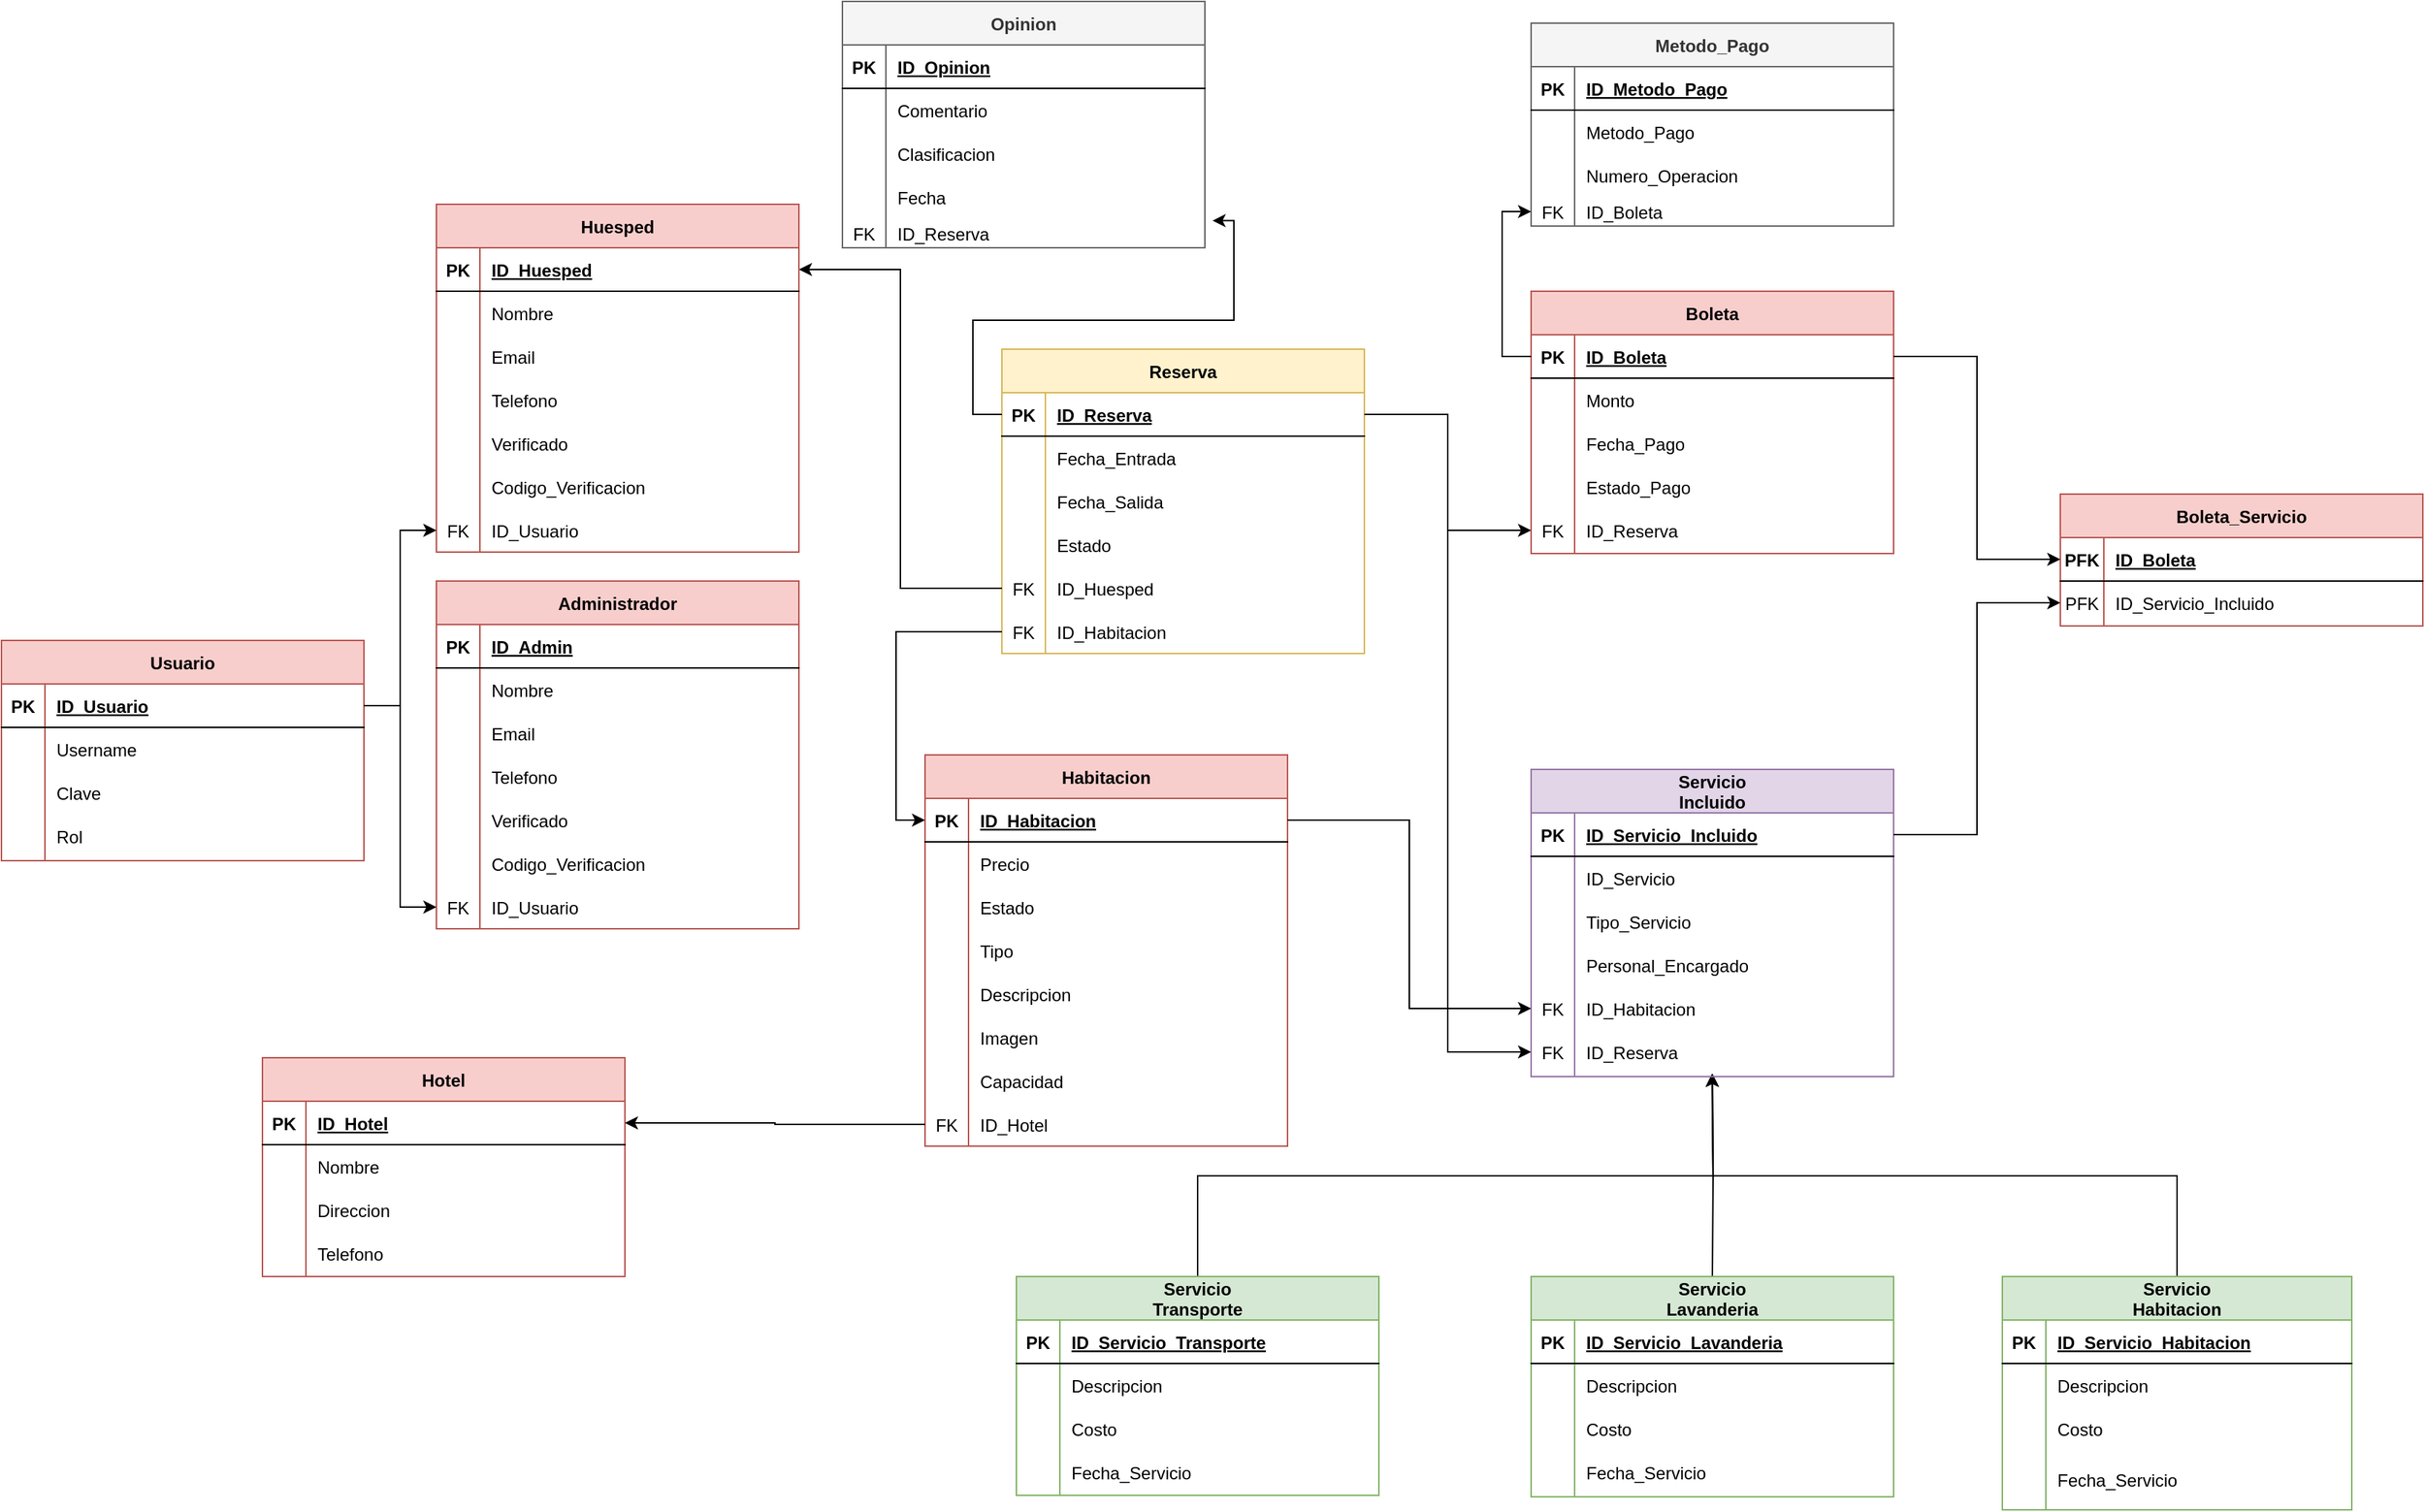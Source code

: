 <mxfile version="27.1.3">
  <diagram id="C5RBs43oDa-KdzZeNtuy" name="Page-1">
    <mxGraphModel dx="2959" dy="2249" grid="1" gridSize="10" guides="1" tooltips="1" connect="1" arrows="1" fold="1" page="1" pageScale="1" pageWidth="827" pageHeight="1169" math="0" shadow="0">
      <root>
        <mxCell id="WIyWlLk6GJQsqaUBKTNV-0" />
        <mxCell id="WIyWlLk6GJQsqaUBKTNV-1" parent="WIyWlLk6GJQsqaUBKTNV-0" />
        <mxCell id="nybNWpIKsQIpjslSISyz-211" value="Reserva" style="shape=table;startSize=30;container=1;collapsible=1;childLayout=tableLayout;fixedRows=1;rowLines=0;fontStyle=1;align=center;resizeLast=1;fillColor=#fff2cc;strokeColor=#d6b656;" parent="WIyWlLk6GJQsqaUBKTNV-1" vertex="1">
          <mxGeometry x="630" y="40" width="250" height="210" as="geometry" />
        </mxCell>
        <mxCell id="nybNWpIKsQIpjslSISyz-212" value="" style="shape=partialRectangle;collapsible=0;dropTarget=0;pointerEvents=0;fillColor=none;points=[[0,0.5],[1,0.5]];portConstraint=eastwest;top=0;left=0;right=0;bottom=1;" parent="nybNWpIKsQIpjslSISyz-211" vertex="1">
          <mxGeometry y="30" width="250" height="30" as="geometry" />
        </mxCell>
        <mxCell id="nybNWpIKsQIpjslSISyz-213" value="PK" style="shape=partialRectangle;overflow=hidden;connectable=0;fillColor=none;top=0;left=0;bottom=0;right=0;fontStyle=1;" parent="nybNWpIKsQIpjslSISyz-212" vertex="1">
          <mxGeometry width="30" height="30" as="geometry">
            <mxRectangle width="30" height="30" as="alternateBounds" />
          </mxGeometry>
        </mxCell>
        <mxCell id="nybNWpIKsQIpjslSISyz-214" value="ID_Reserva" style="shape=partialRectangle;overflow=hidden;connectable=0;fillColor=none;top=0;left=0;bottom=0;right=0;align=left;spacingLeft=6;fontStyle=5;" parent="nybNWpIKsQIpjslSISyz-212" vertex="1">
          <mxGeometry x="30" width="220" height="30" as="geometry">
            <mxRectangle width="220" height="30" as="alternateBounds" />
          </mxGeometry>
        </mxCell>
        <mxCell id="nybNWpIKsQIpjslSISyz-215" value="" style="shape=partialRectangle;collapsible=0;dropTarget=0;pointerEvents=0;fillColor=none;points=[[0,0.5],[1,0.5]];portConstraint=eastwest;top=0;left=0;right=0;bottom=0;" parent="nybNWpIKsQIpjslSISyz-211" vertex="1">
          <mxGeometry y="60" width="250" height="30" as="geometry" />
        </mxCell>
        <mxCell id="nybNWpIKsQIpjslSISyz-216" value="" style="shape=partialRectangle;overflow=hidden;connectable=0;fillColor=none;top=0;left=0;bottom=0;right=0;" parent="nybNWpIKsQIpjslSISyz-215" vertex="1">
          <mxGeometry width="30" height="30" as="geometry">
            <mxRectangle width="30" height="30" as="alternateBounds" />
          </mxGeometry>
        </mxCell>
        <mxCell id="nybNWpIKsQIpjslSISyz-217" value="Fecha_Entrada" style="shape=partialRectangle;overflow=hidden;connectable=0;fillColor=none;top=0;left=0;bottom=0;right=0;align=left;spacingLeft=6;" parent="nybNWpIKsQIpjslSISyz-215" vertex="1">
          <mxGeometry x="30" width="220" height="30" as="geometry">
            <mxRectangle width="220" height="30" as="alternateBounds" />
          </mxGeometry>
        </mxCell>
        <mxCell id="nybNWpIKsQIpjslSISyz-218" value="" style="shape=partialRectangle;collapsible=0;dropTarget=0;pointerEvents=0;fillColor=none;points=[[0,0.5],[1,0.5]];portConstraint=eastwest;top=0;left=0;right=0;bottom=0;" parent="nybNWpIKsQIpjslSISyz-211" vertex="1">
          <mxGeometry y="90" width="250" height="30" as="geometry" />
        </mxCell>
        <mxCell id="nybNWpIKsQIpjslSISyz-219" value="" style="shape=partialRectangle;overflow=hidden;connectable=0;fillColor=none;top=0;left=0;bottom=0;right=0;" parent="nybNWpIKsQIpjslSISyz-218" vertex="1">
          <mxGeometry width="30" height="30" as="geometry">
            <mxRectangle width="30" height="30" as="alternateBounds" />
          </mxGeometry>
        </mxCell>
        <mxCell id="nybNWpIKsQIpjslSISyz-220" value="Fecha_Salida" style="shape=partialRectangle;overflow=hidden;connectable=0;fillColor=none;top=0;left=0;bottom=0;right=0;align=left;spacingLeft=6;" parent="nybNWpIKsQIpjslSISyz-218" vertex="1">
          <mxGeometry x="30" width="220" height="30" as="geometry">
            <mxRectangle width="220" height="30" as="alternateBounds" />
          </mxGeometry>
        </mxCell>
        <mxCell id="nybNWpIKsQIpjslSISyz-221" value="" style="shape=partialRectangle;collapsible=0;dropTarget=0;pointerEvents=0;fillColor=none;points=[[0,0.5],[1,0.5]];portConstraint=eastwest;top=0;left=0;right=0;bottom=0;" parent="nybNWpIKsQIpjslSISyz-211" vertex="1">
          <mxGeometry y="120" width="250" height="30" as="geometry" />
        </mxCell>
        <mxCell id="nybNWpIKsQIpjslSISyz-222" value="" style="shape=partialRectangle;overflow=hidden;connectable=0;fillColor=none;top=0;left=0;bottom=0;right=0;" parent="nybNWpIKsQIpjslSISyz-221" vertex="1">
          <mxGeometry width="30" height="30" as="geometry">
            <mxRectangle width="30" height="30" as="alternateBounds" />
          </mxGeometry>
        </mxCell>
        <mxCell id="nybNWpIKsQIpjslSISyz-223" value="Estado" style="shape=partialRectangle;overflow=hidden;connectable=0;fillColor=none;top=0;left=0;bottom=0;right=0;align=left;spacingLeft=6;" parent="nybNWpIKsQIpjslSISyz-221" vertex="1">
          <mxGeometry x="30" width="220" height="30" as="geometry">
            <mxRectangle width="220" height="30" as="alternateBounds" />
          </mxGeometry>
        </mxCell>
        <mxCell id="nybNWpIKsQIpjslSISyz-224" value="" style="shape=partialRectangle;collapsible=0;dropTarget=0;pointerEvents=0;fillColor=none;points=[[0,0.5],[1,0.5]];portConstraint=eastwest;top=0;left=0;right=0;bottom=0;" parent="nybNWpIKsQIpjslSISyz-211" vertex="1">
          <mxGeometry y="150" width="250" height="30" as="geometry" />
        </mxCell>
        <mxCell id="nybNWpIKsQIpjslSISyz-225" value="FK" style="shape=partialRectangle;overflow=hidden;connectable=0;fillColor=none;top=0;left=0;bottom=0;right=0;" parent="nybNWpIKsQIpjslSISyz-224" vertex="1">
          <mxGeometry width="30" height="30" as="geometry">
            <mxRectangle width="30" height="30" as="alternateBounds" />
          </mxGeometry>
        </mxCell>
        <mxCell id="nybNWpIKsQIpjslSISyz-226" value="ID_Huesped" style="shape=partialRectangle;overflow=hidden;connectable=0;fillColor=none;top=0;left=0;bottom=0;right=0;align=left;spacingLeft=6;" parent="nybNWpIKsQIpjslSISyz-224" vertex="1">
          <mxGeometry x="30" width="220" height="30" as="geometry">
            <mxRectangle width="220" height="30" as="alternateBounds" />
          </mxGeometry>
        </mxCell>
        <mxCell id="nybNWpIKsQIpjslSISyz-227" value="" style="shape=partialRectangle;collapsible=0;dropTarget=0;pointerEvents=0;fillColor=none;points=[[0,0.5],[1,0.5]];portConstraint=eastwest;top=0;left=0;right=0;bottom=0;" parent="nybNWpIKsQIpjslSISyz-211" vertex="1">
          <mxGeometry y="180" width="250" height="30" as="geometry" />
        </mxCell>
        <mxCell id="nybNWpIKsQIpjslSISyz-228" value="FK" style="shape=partialRectangle;overflow=hidden;connectable=0;fillColor=none;top=0;left=0;bottom=0;right=0;" parent="nybNWpIKsQIpjslSISyz-227" vertex="1">
          <mxGeometry width="30" height="30" as="geometry">
            <mxRectangle width="30" height="30" as="alternateBounds" />
          </mxGeometry>
        </mxCell>
        <mxCell id="nybNWpIKsQIpjslSISyz-229" value="ID_Habitacion" style="shape=partialRectangle;overflow=hidden;connectable=0;fillColor=none;top=0;left=0;bottom=0;right=0;align=left;spacingLeft=6;" parent="nybNWpIKsQIpjslSISyz-227" vertex="1">
          <mxGeometry x="30" width="220" height="30" as="geometry">
            <mxRectangle width="220" height="30" as="alternateBounds" />
          </mxGeometry>
        </mxCell>
        <mxCell id="nybNWpIKsQIpjslSISyz-230" value="Boleta" style="shape=table;startSize=30;container=1;collapsible=1;childLayout=tableLayout;fixedRows=1;rowLines=0;fontStyle=1;align=center;resizeLast=1;fillColor=#f8cecc;strokeColor=#b85450;" parent="WIyWlLk6GJQsqaUBKTNV-1" vertex="1">
          <mxGeometry x="995" width="250" height="181" as="geometry" />
        </mxCell>
        <mxCell id="nybNWpIKsQIpjslSISyz-231" value="" style="shape=partialRectangle;collapsible=0;dropTarget=0;pointerEvents=0;fillColor=none;points=[[0,0.5],[1,0.5]];portConstraint=eastwest;top=0;left=0;right=0;bottom=1;" parent="nybNWpIKsQIpjslSISyz-230" vertex="1">
          <mxGeometry y="30" width="250" height="30" as="geometry" />
        </mxCell>
        <mxCell id="nybNWpIKsQIpjslSISyz-232" value="PK" style="shape=partialRectangle;overflow=hidden;connectable=0;fillColor=none;top=0;left=0;bottom=0;right=0;fontStyle=1;" parent="nybNWpIKsQIpjslSISyz-231" vertex="1">
          <mxGeometry width="30" height="30" as="geometry">
            <mxRectangle width="30" height="30" as="alternateBounds" />
          </mxGeometry>
        </mxCell>
        <mxCell id="nybNWpIKsQIpjslSISyz-233" value="ID_Boleta" style="shape=partialRectangle;overflow=hidden;connectable=0;fillColor=none;top=0;left=0;bottom=0;right=0;align=left;spacingLeft=6;fontStyle=5;" parent="nybNWpIKsQIpjslSISyz-231" vertex="1">
          <mxGeometry x="30" width="220" height="30" as="geometry">
            <mxRectangle width="220" height="30" as="alternateBounds" />
          </mxGeometry>
        </mxCell>
        <mxCell id="nybNWpIKsQIpjslSISyz-234" value="" style="shape=partialRectangle;collapsible=0;dropTarget=0;pointerEvents=0;fillColor=none;points=[[0,0.5],[1,0.5]];portConstraint=eastwest;top=0;left=0;right=0;bottom=0;" parent="nybNWpIKsQIpjslSISyz-230" vertex="1">
          <mxGeometry y="60" width="250" height="30" as="geometry" />
        </mxCell>
        <mxCell id="nybNWpIKsQIpjslSISyz-235" value="" style="shape=partialRectangle;overflow=hidden;connectable=0;fillColor=none;top=0;left=0;bottom=0;right=0;" parent="nybNWpIKsQIpjslSISyz-234" vertex="1">
          <mxGeometry width="30" height="30" as="geometry">
            <mxRectangle width="30" height="30" as="alternateBounds" />
          </mxGeometry>
        </mxCell>
        <mxCell id="nybNWpIKsQIpjslSISyz-236" value="Monto" style="shape=partialRectangle;overflow=hidden;connectable=0;fillColor=none;top=0;left=0;bottom=0;right=0;align=left;spacingLeft=6;" parent="nybNWpIKsQIpjslSISyz-234" vertex="1">
          <mxGeometry x="30" width="220" height="30" as="geometry">
            <mxRectangle width="220" height="30" as="alternateBounds" />
          </mxGeometry>
        </mxCell>
        <mxCell id="nybNWpIKsQIpjslSISyz-237" value="" style="shape=partialRectangle;collapsible=0;dropTarget=0;pointerEvents=0;fillColor=none;points=[[0,0.5],[1,0.5]];portConstraint=eastwest;top=0;left=0;right=0;bottom=0;" parent="nybNWpIKsQIpjslSISyz-230" vertex="1">
          <mxGeometry y="90" width="250" height="30" as="geometry" />
        </mxCell>
        <mxCell id="nybNWpIKsQIpjslSISyz-238" value="" style="shape=partialRectangle;overflow=hidden;connectable=0;fillColor=none;top=0;left=0;bottom=0;right=0;" parent="nybNWpIKsQIpjslSISyz-237" vertex="1">
          <mxGeometry width="30" height="30" as="geometry">
            <mxRectangle width="30" height="30" as="alternateBounds" />
          </mxGeometry>
        </mxCell>
        <mxCell id="nybNWpIKsQIpjslSISyz-239" value="Fecha_Pago" style="shape=partialRectangle;overflow=hidden;connectable=0;fillColor=none;top=0;left=0;bottom=0;right=0;align=left;spacingLeft=6;" parent="nybNWpIKsQIpjslSISyz-237" vertex="1">
          <mxGeometry x="30" width="220" height="30" as="geometry">
            <mxRectangle width="220" height="30" as="alternateBounds" />
          </mxGeometry>
        </mxCell>
        <mxCell id="VwewGoa82RrfYk3-Ucnn-97" value="" style="shape=partialRectangle;collapsible=0;dropTarget=0;pointerEvents=0;fillColor=none;points=[[0,0.5],[1,0.5]];portConstraint=eastwest;top=0;left=0;right=0;bottom=0;" parent="nybNWpIKsQIpjslSISyz-230" vertex="1">
          <mxGeometry y="120" width="250" height="30" as="geometry" />
        </mxCell>
        <mxCell id="VwewGoa82RrfYk3-Ucnn-98" value="" style="shape=partialRectangle;overflow=hidden;connectable=0;fillColor=none;top=0;left=0;bottom=0;right=0;" parent="VwewGoa82RrfYk3-Ucnn-97" vertex="1">
          <mxGeometry width="30" height="30" as="geometry">
            <mxRectangle width="30" height="30" as="alternateBounds" />
          </mxGeometry>
        </mxCell>
        <mxCell id="VwewGoa82RrfYk3-Ucnn-99" value="Estado_Pago" style="shape=partialRectangle;overflow=hidden;connectable=0;fillColor=none;top=0;left=0;bottom=0;right=0;align=left;spacingLeft=6;" parent="VwewGoa82RrfYk3-Ucnn-97" vertex="1">
          <mxGeometry x="30" width="220" height="30" as="geometry">
            <mxRectangle width="220" height="30" as="alternateBounds" />
          </mxGeometry>
        </mxCell>
        <mxCell id="VwewGoa82RrfYk3-Ucnn-100" value="" style="shape=partialRectangle;collapsible=0;dropTarget=0;pointerEvents=0;fillColor=none;points=[[0,0.5],[1,0.5]];portConstraint=eastwest;top=0;left=0;right=0;bottom=0;" parent="nybNWpIKsQIpjslSISyz-230" vertex="1">
          <mxGeometry y="150" width="250" height="30" as="geometry" />
        </mxCell>
        <mxCell id="VwewGoa82RrfYk3-Ucnn-101" value="FK" style="shape=partialRectangle;overflow=hidden;connectable=0;fillColor=none;top=0;left=0;bottom=0;right=0;" parent="VwewGoa82RrfYk3-Ucnn-100" vertex="1">
          <mxGeometry width="30" height="30" as="geometry">
            <mxRectangle width="30" height="30" as="alternateBounds" />
          </mxGeometry>
        </mxCell>
        <mxCell id="VwewGoa82RrfYk3-Ucnn-102" value="ID_Reserva" style="shape=partialRectangle;overflow=hidden;connectable=0;fillColor=none;top=0;left=0;bottom=0;right=0;align=left;spacingLeft=6;" parent="VwewGoa82RrfYk3-Ucnn-100" vertex="1">
          <mxGeometry x="30" width="220" height="30" as="geometry">
            <mxRectangle width="220" height="30" as="alternateBounds" />
          </mxGeometry>
        </mxCell>
        <mxCell id="nybNWpIKsQIpjslSISyz-240" value="" style="shape=partialRectangle;collapsible=0;dropTarget=0;pointerEvents=0;fillColor=none;points=[[0,0.5],[1,0.5]];portConstraint=eastwest;top=0;left=0;right=0;bottom=0;" parent="nybNWpIKsQIpjslSISyz-230" vertex="1">
          <mxGeometry y="180" width="250" height="1" as="geometry" />
        </mxCell>
        <mxCell id="nybNWpIKsQIpjslSISyz-241" value="" style="shape=partialRectangle;overflow=hidden;connectable=0;fillColor=none;top=0;left=0;bottom=0;right=0;" parent="nybNWpIKsQIpjslSISyz-240" vertex="1">
          <mxGeometry width="30" height="1" as="geometry">
            <mxRectangle width="30" height="1" as="alternateBounds" />
          </mxGeometry>
        </mxCell>
        <mxCell id="nybNWpIKsQIpjslSISyz-242" value="" style="shape=partialRectangle;overflow=hidden;connectable=0;fillColor=none;top=0;left=0;bottom=0;right=0;align=left;spacingLeft=6;" parent="nybNWpIKsQIpjslSISyz-240" vertex="1">
          <mxGeometry x="30" width="220" height="1" as="geometry">
            <mxRectangle width="220" height="1" as="alternateBounds" />
          </mxGeometry>
        </mxCell>
        <mxCell id="nybNWpIKsQIpjslSISyz-243" value="Habitacion" style="shape=table;startSize=30;container=1;collapsible=1;childLayout=tableLayout;fixedRows=1;rowLines=0;fontStyle=1;align=center;resizeLast=1;fillColor=#f8cecc;strokeColor=#b85450;" parent="WIyWlLk6GJQsqaUBKTNV-1" vertex="1">
          <mxGeometry x="577" y="320" width="250" height="270" as="geometry" />
        </mxCell>
        <mxCell id="nybNWpIKsQIpjslSISyz-244" value="" style="shape=partialRectangle;collapsible=0;dropTarget=0;pointerEvents=0;fillColor=none;points=[[0,0.5],[1,0.5]];portConstraint=eastwest;top=0;left=0;right=0;bottom=1;" parent="nybNWpIKsQIpjslSISyz-243" vertex="1">
          <mxGeometry y="30" width="250" height="30" as="geometry" />
        </mxCell>
        <mxCell id="nybNWpIKsQIpjslSISyz-245" value="PK" style="shape=partialRectangle;overflow=hidden;connectable=0;fillColor=none;top=0;left=0;bottom=0;right=0;fontStyle=1;" parent="nybNWpIKsQIpjslSISyz-244" vertex="1">
          <mxGeometry width="30" height="30" as="geometry">
            <mxRectangle width="30" height="30" as="alternateBounds" />
          </mxGeometry>
        </mxCell>
        <mxCell id="nybNWpIKsQIpjslSISyz-246" value="ID_Habitacion" style="shape=partialRectangle;overflow=hidden;connectable=0;fillColor=none;top=0;left=0;bottom=0;right=0;align=left;spacingLeft=6;fontStyle=5;" parent="nybNWpIKsQIpjslSISyz-244" vertex="1">
          <mxGeometry x="30" width="220" height="30" as="geometry">
            <mxRectangle width="220" height="30" as="alternateBounds" />
          </mxGeometry>
        </mxCell>
        <mxCell id="nybNWpIKsQIpjslSISyz-247" value="" style="shape=partialRectangle;collapsible=0;dropTarget=0;pointerEvents=0;fillColor=none;points=[[0,0.5],[1,0.5]];portConstraint=eastwest;top=0;left=0;right=0;bottom=0;" parent="nybNWpIKsQIpjslSISyz-243" vertex="1">
          <mxGeometry y="60" width="250" height="30" as="geometry" />
        </mxCell>
        <mxCell id="nybNWpIKsQIpjslSISyz-248" value="" style="shape=partialRectangle;overflow=hidden;connectable=0;fillColor=none;top=0;left=0;bottom=0;right=0;" parent="nybNWpIKsQIpjslSISyz-247" vertex="1">
          <mxGeometry width="30" height="30" as="geometry">
            <mxRectangle width="30" height="30" as="alternateBounds" />
          </mxGeometry>
        </mxCell>
        <mxCell id="nybNWpIKsQIpjslSISyz-249" value="Precio" style="shape=partialRectangle;overflow=hidden;connectable=0;fillColor=none;top=0;left=0;bottom=0;right=0;align=left;spacingLeft=6;" parent="nybNWpIKsQIpjslSISyz-247" vertex="1">
          <mxGeometry x="30" width="220" height="30" as="geometry">
            <mxRectangle width="220" height="30" as="alternateBounds" />
          </mxGeometry>
        </mxCell>
        <mxCell id="nybNWpIKsQIpjslSISyz-250" value="" style="shape=partialRectangle;collapsible=0;dropTarget=0;pointerEvents=0;fillColor=none;points=[[0,0.5],[1,0.5]];portConstraint=eastwest;top=0;left=0;right=0;bottom=0;" parent="nybNWpIKsQIpjslSISyz-243" vertex="1">
          <mxGeometry y="90" width="250" height="30" as="geometry" />
        </mxCell>
        <mxCell id="nybNWpIKsQIpjslSISyz-251" value="" style="shape=partialRectangle;overflow=hidden;connectable=0;fillColor=none;top=0;left=0;bottom=0;right=0;" parent="nybNWpIKsQIpjslSISyz-250" vertex="1">
          <mxGeometry width="30" height="30" as="geometry">
            <mxRectangle width="30" height="30" as="alternateBounds" />
          </mxGeometry>
        </mxCell>
        <mxCell id="nybNWpIKsQIpjslSISyz-252" value="Estado" style="shape=partialRectangle;overflow=hidden;connectable=0;fillColor=none;top=0;left=0;bottom=0;right=0;align=left;spacingLeft=6;" parent="nybNWpIKsQIpjslSISyz-250" vertex="1">
          <mxGeometry x="30" width="220" height="30" as="geometry">
            <mxRectangle width="220" height="30" as="alternateBounds" />
          </mxGeometry>
        </mxCell>
        <mxCell id="nybNWpIKsQIpjslSISyz-253" value="" style="shape=partialRectangle;collapsible=0;dropTarget=0;pointerEvents=0;fillColor=none;points=[[0,0.5],[1,0.5]];portConstraint=eastwest;top=0;left=0;right=0;bottom=0;" parent="nybNWpIKsQIpjslSISyz-243" vertex="1">
          <mxGeometry y="120" width="250" height="30" as="geometry" />
        </mxCell>
        <mxCell id="nybNWpIKsQIpjslSISyz-254" value="" style="shape=partialRectangle;overflow=hidden;connectable=0;fillColor=none;top=0;left=0;bottom=0;right=0;" parent="nybNWpIKsQIpjslSISyz-253" vertex="1">
          <mxGeometry width="30" height="30" as="geometry">
            <mxRectangle width="30" height="30" as="alternateBounds" />
          </mxGeometry>
        </mxCell>
        <mxCell id="nybNWpIKsQIpjslSISyz-255" value="Tipo" style="shape=partialRectangle;overflow=hidden;connectable=0;fillColor=none;top=0;left=0;bottom=0;right=0;align=left;spacingLeft=6;" parent="nybNWpIKsQIpjslSISyz-253" vertex="1">
          <mxGeometry x="30" width="220" height="30" as="geometry">
            <mxRectangle width="220" height="30" as="alternateBounds" />
          </mxGeometry>
        </mxCell>
        <mxCell id="nybNWpIKsQIpjslSISyz-256" value="" style="shape=partialRectangle;collapsible=0;dropTarget=0;pointerEvents=0;fillColor=none;points=[[0,0.5],[1,0.5]];portConstraint=eastwest;top=0;left=0;right=0;bottom=0;" parent="nybNWpIKsQIpjslSISyz-243" vertex="1">
          <mxGeometry y="150" width="250" height="30" as="geometry" />
        </mxCell>
        <mxCell id="nybNWpIKsQIpjslSISyz-257" value="" style="shape=partialRectangle;overflow=hidden;connectable=0;fillColor=none;top=0;left=0;bottom=0;right=0;" parent="nybNWpIKsQIpjslSISyz-256" vertex="1">
          <mxGeometry width="30" height="30" as="geometry">
            <mxRectangle width="30" height="30" as="alternateBounds" />
          </mxGeometry>
        </mxCell>
        <mxCell id="nybNWpIKsQIpjslSISyz-258" value="Descripcion" style="shape=partialRectangle;overflow=hidden;connectable=0;fillColor=none;top=0;left=0;bottom=0;right=0;align=left;spacingLeft=6;" parent="nybNWpIKsQIpjslSISyz-256" vertex="1">
          <mxGeometry x="30" width="220" height="30" as="geometry">
            <mxRectangle width="220" height="30" as="alternateBounds" />
          </mxGeometry>
        </mxCell>
        <mxCell id="VwewGoa82RrfYk3-Ucnn-90" value="" style="shape=partialRectangle;collapsible=0;dropTarget=0;pointerEvents=0;fillColor=none;points=[[0,0.5],[1,0.5]];portConstraint=eastwest;top=0;left=0;right=0;bottom=0;" parent="nybNWpIKsQIpjslSISyz-243" vertex="1">
          <mxGeometry y="180" width="250" height="30" as="geometry" />
        </mxCell>
        <mxCell id="VwewGoa82RrfYk3-Ucnn-91" value="" style="shape=partialRectangle;overflow=hidden;connectable=0;fillColor=none;top=0;left=0;bottom=0;right=0;" parent="VwewGoa82RrfYk3-Ucnn-90" vertex="1">
          <mxGeometry width="30" height="30" as="geometry">
            <mxRectangle width="30" height="30" as="alternateBounds" />
          </mxGeometry>
        </mxCell>
        <mxCell id="VwewGoa82RrfYk3-Ucnn-92" value="Imagen" style="shape=partialRectangle;overflow=hidden;connectable=0;fillColor=none;top=0;left=0;bottom=0;right=0;align=left;spacingLeft=6;" parent="VwewGoa82RrfYk3-Ucnn-90" vertex="1">
          <mxGeometry x="30" width="220" height="30" as="geometry">
            <mxRectangle width="220" height="30" as="alternateBounds" />
          </mxGeometry>
        </mxCell>
        <mxCell id="IossSL6FZ5OF12CEQSMH-55" value="" style="shape=partialRectangle;collapsible=0;dropTarget=0;pointerEvents=0;fillColor=none;points=[[0,0.5],[1,0.5]];portConstraint=eastwest;top=0;left=0;right=0;bottom=0;" parent="nybNWpIKsQIpjslSISyz-243" vertex="1">
          <mxGeometry y="210" width="250" height="30" as="geometry" />
        </mxCell>
        <mxCell id="IossSL6FZ5OF12CEQSMH-56" value="" style="shape=partialRectangle;overflow=hidden;connectable=0;fillColor=none;top=0;left=0;bottom=0;right=0;" parent="IossSL6FZ5OF12CEQSMH-55" vertex="1">
          <mxGeometry width="30" height="30" as="geometry">
            <mxRectangle width="30" height="30" as="alternateBounds" />
          </mxGeometry>
        </mxCell>
        <mxCell id="IossSL6FZ5OF12CEQSMH-57" value="Capacidad" style="shape=partialRectangle;overflow=hidden;connectable=0;fillColor=none;top=0;left=0;bottom=0;right=0;align=left;spacingLeft=6;" parent="IossSL6FZ5OF12CEQSMH-55" vertex="1">
          <mxGeometry x="30" width="220" height="30" as="geometry">
            <mxRectangle width="220" height="30" as="alternateBounds" />
          </mxGeometry>
        </mxCell>
        <mxCell id="VwewGoa82RrfYk3-Ucnn-93" value="" style="shape=partialRectangle;collapsible=0;dropTarget=0;pointerEvents=0;fillColor=none;points=[[0,0.5],[1,0.5]];portConstraint=eastwest;top=0;left=0;right=0;bottom=0;" parent="nybNWpIKsQIpjslSISyz-243" vertex="1">
          <mxGeometry y="240" width="250" height="30" as="geometry" />
        </mxCell>
        <mxCell id="VwewGoa82RrfYk3-Ucnn-94" value="FK" style="shape=partialRectangle;overflow=hidden;connectable=0;fillColor=none;top=0;left=0;bottom=0;right=0;" parent="VwewGoa82RrfYk3-Ucnn-93" vertex="1">
          <mxGeometry width="30" height="30" as="geometry">
            <mxRectangle width="30" height="30" as="alternateBounds" />
          </mxGeometry>
        </mxCell>
        <mxCell id="VwewGoa82RrfYk3-Ucnn-95" value="ID_Hotel" style="shape=partialRectangle;overflow=hidden;connectable=0;fillColor=none;top=0;left=0;bottom=0;right=0;align=left;spacingLeft=6;" parent="VwewGoa82RrfYk3-Ucnn-93" vertex="1">
          <mxGeometry x="30" width="220" height="30" as="geometry">
            <mxRectangle width="220" height="30" as="alternateBounds" />
          </mxGeometry>
        </mxCell>
        <mxCell id="nybNWpIKsQIpjslSISyz-259" value="Hotel" style="shape=table;startSize=30;container=1;collapsible=1;childLayout=tableLayout;fixedRows=1;rowLines=0;fontStyle=1;align=center;resizeLast=1;fillColor=#f8cecc;strokeColor=#b85450;" parent="WIyWlLk6GJQsqaUBKTNV-1" vertex="1">
          <mxGeometry x="120" y="529" width="250" height="151" as="geometry" />
        </mxCell>
        <mxCell id="nybNWpIKsQIpjslSISyz-260" value="" style="shape=partialRectangle;collapsible=0;dropTarget=0;pointerEvents=0;fillColor=none;points=[[0,0.5],[1,0.5]];portConstraint=eastwest;top=0;left=0;right=0;bottom=1;" parent="nybNWpIKsQIpjslSISyz-259" vertex="1">
          <mxGeometry y="30" width="250" height="30" as="geometry" />
        </mxCell>
        <mxCell id="nybNWpIKsQIpjslSISyz-261" value="PK" style="shape=partialRectangle;overflow=hidden;connectable=0;fillColor=none;top=0;left=0;bottom=0;right=0;fontStyle=1;" parent="nybNWpIKsQIpjslSISyz-260" vertex="1">
          <mxGeometry width="30" height="30" as="geometry">
            <mxRectangle width="30" height="30" as="alternateBounds" />
          </mxGeometry>
        </mxCell>
        <mxCell id="nybNWpIKsQIpjslSISyz-262" value="ID_Hotel" style="shape=partialRectangle;overflow=hidden;connectable=0;fillColor=none;top=0;left=0;bottom=0;right=0;align=left;spacingLeft=6;fontStyle=5;" parent="nybNWpIKsQIpjslSISyz-260" vertex="1">
          <mxGeometry x="30" width="220" height="30" as="geometry">
            <mxRectangle width="220" height="30" as="alternateBounds" />
          </mxGeometry>
        </mxCell>
        <mxCell id="nybNWpIKsQIpjslSISyz-263" value="" style="shape=partialRectangle;collapsible=0;dropTarget=0;pointerEvents=0;fillColor=none;points=[[0,0.5],[1,0.5]];portConstraint=eastwest;top=0;left=0;right=0;bottom=0;" parent="nybNWpIKsQIpjslSISyz-259" vertex="1">
          <mxGeometry y="60" width="250" height="30" as="geometry" />
        </mxCell>
        <mxCell id="nybNWpIKsQIpjslSISyz-264" value="" style="shape=partialRectangle;overflow=hidden;connectable=0;fillColor=none;top=0;left=0;bottom=0;right=0;" parent="nybNWpIKsQIpjslSISyz-263" vertex="1">
          <mxGeometry width="30" height="30" as="geometry">
            <mxRectangle width="30" height="30" as="alternateBounds" />
          </mxGeometry>
        </mxCell>
        <mxCell id="nybNWpIKsQIpjslSISyz-265" value="Nombre" style="shape=partialRectangle;overflow=hidden;connectable=0;fillColor=none;top=0;left=0;bottom=0;right=0;align=left;spacingLeft=6;" parent="nybNWpIKsQIpjslSISyz-263" vertex="1">
          <mxGeometry x="30" width="220" height="30" as="geometry">
            <mxRectangle width="220" height="30" as="alternateBounds" />
          </mxGeometry>
        </mxCell>
        <mxCell id="nybNWpIKsQIpjslSISyz-266" value="" style="shape=partialRectangle;collapsible=0;dropTarget=0;pointerEvents=0;fillColor=none;points=[[0,0.5],[1,0.5]];portConstraint=eastwest;top=0;left=0;right=0;bottom=0;" parent="nybNWpIKsQIpjslSISyz-259" vertex="1">
          <mxGeometry y="90" width="250" height="30" as="geometry" />
        </mxCell>
        <mxCell id="nybNWpIKsQIpjslSISyz-267" value="" style="shape=partialRectangle;overflow=hidden;connectable=0;fillColor=none;top=0;left=0;bottom=0;right=0;" parent="nybNWpIKsQIpjslSISyz-266" vertex="1">
          <mxGeometry width="30" height="30" as="geometry">
            <mxRectangle width="30" height="30" as="alternateBounds" />
          </mxGeometry>
        </mxCell>
        <mxCell id="nybNWpIKsQIpjslSISyz-268" value="Direccion" style="shape=partialRectangle;overflow=hidden;connectable=0;fillColor=none;top=0;left=0;bottom=0;right=0;align=left;spacingLeft=6;" parent="nybNWpIKsQIpjslSISyz-266" vertex="1">
          <mxGeometry x="30" width="220" height="30" as="geometry">
            <mxRectangle width="220" height="30" as="alternateBounds" />
          </mxGeometry>
        </mxCell>
        <mxCell id="nybNWpIKsQIpjslSISyz-269" value="" style="shape=partialRectangle;collapsible=0;dropTarget=0;pointerEvents=0;fillColor=none;points=[[0,0.5],[1,0.5]];portConstraint=eastwest;top=0;left=0;right=0;bottom=0;" parent="nybNWpIKsQIpjslSISyz-259" vertex="1">
          <mxGeometry y="120" width="250" height="30" as="geometry" />
        </mxCell>
        <mxCell id="nybNWpIKsQIpjslSISyz-270" value="" style="shape=partialRectangle;overflow=hidden;connectable=0;fillColor=none;top=0;left=0;bottom=0;right=0;" parent="nybNWpIKsQIpjslSISyz-269" vertex="1">
          <mxGeometry width="30" height="30" as="geometry">
            <mxRectangle width="30" height="30" as="alternateBounds" />
          </mxGeometry>
        </mxCell>
        <mxCell id="nybNWpIKsQIpjslSISyz-271" value="Telefono" style="shape=partialRectangle;overflow=hidden;connectable=0;fillColor=none;top=0;left=0;bottom=0;right=0;align=left;spacingLeft=6;" parent="nybNWpIKsQIpjslSISyz-269" vertex="1">
          <mxGeometry x="30" width="220" height="30" as="geometry">
            <mxRectangle width="220" height="30" as="alternateBounds" />
          </mxGeometry>
        </mxCell>
        <mxCell id="nybNWpIKsQIpjslSISyz-272" value="" style="shape=partialRectangle;collapsible=0;dropTarget=0;pointerEvents=0;fillColor=none;points=[[0,0.5],[1,0.5]];portConstraint=eastwest;top=0;left=0;right=0;bottom=0;" parent="nybNWpIKsQIpjslSISyz-259" vertex="1">
          <mxGeometry y="150" width="250" height="1" as="geometry" />
        </mxCell>
        <mxCell id="nybNWpIKsQIpjslSISyz-273" value="" style="shape=partialRectangle;overflow=hidden;connectable=0;fillColor=none;top=0;left=0;bottom=0;right=0;" parent="nybNWpIKsQIpjslSISyz-272" vertex="1">
          <mxGeometry width="30" height="1" as="geometry">
            <mxRectangle width="30" height="1" as="alternateBounds" />
          </mxGeometry>
        </mxCell>
        <mxCell id="nybNWpIKsQIpjslSISyz-274" value="" style="shape=partialRectangle;overflow=hidden;connectable=0;fillColor=none;top=0;left=0;bottom=0;right=0;align=left;spacingLeft=6;" parent="nybNWpIKsQIpjslSISyz-272" vertex="1">
          <mxGeometry x="30" width="220" height="1" as="geometry">
            <mxRectangle width="220" height="1" as="alternateBounds" />
          </mxGeometry>
        </mxCell>
        <mxCell id="VwewGoa82RrfYk3-Ucnn-209" style="edgeStyle=orthogonalEdgeStyle;rounded=0;orthogonalLoop=1;jettySize=auto;html=1;exitX=0.5;exitY=0;exitDx=0;exitDy=0;" parent="WIyWlLk6GJQsqaUBKTNV-1" source="nybNWpIKsQIpjslSISyz-297" edge="1">
          <mxGeometry relative="1" as="geometry">
            <mxPoint x="1120" y="540" as="targetPoint" />
          </mxGeometry>
        </mxCell>
        <mxCell id="nybNWpIKsQIpjslSISyz-297" value="Servicio&#xa;Habitacion" style="shape=table;startSize=30;container=1;collapsible=1;childLayout=tableLayout;fixedRows=1;rowLines=0;fontStyle=1;align=center;resizeLast=1;fillColor=#d5e8d4;strokeColor=#82b366;" parent="WIyWlLk6GJQsqaUBKTNV-1" vertex="1">
          <mxGeometry x="1320" y="680" width="241" height="161" as="geometry" />
        </mxCell>
        <mxCell id="nybNWpIKsQIpjslSISyz-298" value="" style="shape=partialRectangle;collapsible=0;dropTarget=0;pointerEvents=0;fillColor=none;points=[[0,0.5],[1,0.5]];portConstraint=eastwest;top=0;left=0;right=0;bottom=1;" parent="nybNWpIKsQIpjslSISyz-297" vertex="1">
          <mxGeometry y="30" width="241" height="30" as="geometry" />
        </mxCell>
        <mxCell id="nybNWpIKsQIpjslSISyz-299" value="PK" style="shape=partialRectangle;overflow=hidden;connectable=0;fillColor=none;top=0;left=0;bottom=0;right=0;fontStyle=1;" parent="nybNWpIKsQIpjslSISyz-298" vertex="1">
          <mxGeometry width="30" height="30" as="geometry">
            <mxRectangle width="30" height="30" as="alternateBounds" />
          </mxGeometry>
        </mxCell>
        <mxCell id="nybNWpIKsQIpjslSISyz-300" value="ID_Servicio_Habitacion" style="shape=partialRectangle;overflow=hidden;connectable=0;fillColor=none;top=0;left=0;bottom=0;right=0;align=left;spacingLeft=6;fontStyle=5;" parent="nybNWpIKsQIpjslSISyz-298" vertex="1">
          <mxGeometry x="30" width="211" height="30" as="geometry">
            <mxRectangle width="211" height="30" as="alternateBounds" />
          </mxGeometry>
        </mxCell>
        <mxCell id="nybNWpIKsQIpjslSISyz-301" value="" style="shape=partialRectangle;collapsible=0;dropTarget=0;pointerEvents=0;fillColor=none;points=[[0,0.5],[1,0.5]];portConstraint=eastwest;top=0;left=0;right=0;bottom=0;" parent="nybNWpIKsQIpjslSISyz-297" vertex="1">
          <mxGeometry y="60" width="241" height="30" as="geometry" />
        </mxCell>
        <mxCell id="nybNWpIKsQIpjslSISyz-302" value="" style="shape=partialRectangle;overflow=hidden;connectable=0;fillColor=none;top=0;left=0;bottom=0;right=0;" parent="nybNWpIKsQIpjslSISyz-301" vertex="1">
          <mxGeometry width="30" height="30" as="geometry">
            <mxRectangle width="30" height="30" as="alternateBounds" />
          </mxGeometry>
        </mxCell>
        <mxCell id="nybNWpIKsQIpjslSISyz-303" value="Descripcion" style="shape=partialRectangle;overflow=hidden;connectable=0;fillColor=none;top=0;left=0;bottom=0;right=0;align=left;spacingLeft=6;" parent="nybNWpIKsQIpjslSISyz-301" vertex="1">
          <mxGeometry x="30" width="211" height="30" as="geometry">
            <mxRectangle width="211" height="30" as="alternateBounds" />
          </mxGeometry>
        </mxCell>
        <mxCell id="nybNWpIKsQIpjslSISyz-304" value="" style="shape=partialRectangle;collapsible=0;dropTarget=0;pointerEvents=0;fillColor=none;points=[[0,0.5],[1,0.5]];portConstraint=eastwest;top=0;left=0;right=0;bottom=0;" parent="nybNWpIKsQIpjslSISyz-297" vertex="1">
          <mxGeometry y="90" width="241" height="30" as="geometry" />
        </mxCell>
        <mxCell id="nybNWpIKsQIpjslSISyz-305" value="" style="shape=partialRectangle;overflow=hidden;connectable=0;fillColor=none;top=0;left=0;bottom=0;right=0;" parent="nybNWpIKsQIpjslSISyz-304" vertex="1">
          <mxGeometry width="30" height="30" as="geometry">
            <mxRectangle width="30" height="30" as="alternateBounds" />
          </mxGeometry>
        </mxCell>
        <mxCell id="nybNWpIKsQIpjslSISyz-306" value="Costo" style="shape=partialRectangle;overflow=hidden;connectable=0;fillColor=none;top=0;left=0;bottom=0;right=0;align=left;spacingLeft=6;" parent="nybNWpIKsQIpjslSISyz-304" vertex="1">
          <mxGeometry x="30" width="211" height="30" as="geometry">
            <mxRectangle width="211" height="30" as="alternateBounds" />
          </mxGeometry>
        </mxCell>
        <mxCell id="nybNWpIKsQIpjslSISyz-307" value="" style="shape=partialRectangle;collapsible=0;dropTarget=0;pointerEvents=0;fillColor=none;points=[[0,0.5],[1,0.5]];portConstraint=eastwest;top=0;left=0;right=0;bottom=0;" parent="nybNWpIKsQIpjslSISyz-297" vertex="1">
          <mxGeometry y="120" width="241" height="40" as="geometry" />
        </mxCell>
        <mxCell id="nybNWpIKsQIpjslSISyz-308" value="" style="shape=partialRectangle;overflow=hidden;connectable=0;fillColor=none;top=0;left=0;bottom=0;right=0;" parent="nybNWpIKsQIpjslSISyz-307" vertex="1">
          <mxGeometry width="30" height="40" as="geometry">
            <mxRectangle width="30" height="40" as="alternateBounds" />
          </mxGeometry>
        </mxCell>
        <mxCell id="nybNWpIKsQIpjslSISyz-309" value="Fecha_Servicio" style="shape=partialRectangle;overflow=hidden;connectable=0;fillColor=none;top=0;left=0;bottom=0;right=0;align=left;spacingLeft=6;" parent="nybNWpIKsQIpjslSISyz-307" vertex="1">
          <mxGeometry x="30" width="211" height="40" as="geometry">
            <mxRectangle width="211" height="40" as="alternateBounds" />
          </mxGeometry>
        </mxCell>
        <mxCell id="nybNWpIKsQIpjslSISyz-316" value="" style="shape=partialRectangle;collapsible=0;dropTarget=0;pointerEvents=0;fillColor=none;points=[[0,0.5],[1,0.5]];portConstraint=eastwest;top=0;left=0;right=0;bottom=0;" parent="nybNWpIKsQIpjslSISyz-297" vertex="1">
          <mxGeometry y="160" width="241" height="1" as="geometry" />
        </mxCell>
        <mxCell id="nybNWpIKsQIpjslSISyz-317" value="" style="shape=partialRectangle;overflow=hidden;connectable=0;fillColor=none;top=0;left=0;bottom=0;right=0;" parent="nybNWpIKsQIpjslSISyz-316" vertex="1">
          <mxGeometry width="30" height="1" as="geometry">
            <mxRectangle width="30" height="1" as="alternateBounds" />
          </mxGeometry>
        </mxCell>
        <mxCell id="nybNWpIKsQIpjslSISyz-318" value="" style="shape=partialRectangle;overflow=hidden;connectable=0;fillColor=none;top=0;left=0;bottom=0;right=0;align=left;spacingLeft=6;" parent="nybNWpIKsQIpjslSISyz-316" vertex="1">
          <mxGeometry x="30" width="211" height="1" as="geometry">
            <mxRectangle width="211" height="1" as="alternateBounds" />
          </mxGeometry>
        </mxCell>
        <mxCell id="VwewGoa82RrfYk3-Ucnn-207" style="edgeStyle=orthogonalEdgeStyle;rounded=0;orthogonalLoop=1;jettySize=auto;html=1;exitX=0.5;exitY=0;exitDx=0;exitDy=0;" parent="WIyWlLk6GJQsqaUBKTNV-1" edge="1">
          <mxGeometry relative="1" as="geometry">
            <mxPoint x="1119.714" y="540" as="targetPoint" />
            <mxPoint x="1120" y="680" as="sourcePoint" />
          </mxGeometry>
        </mxCell>
        <mxCell id="nybNWpIKsQIpjslSISyz-319" value="Servicio&#xa;Lavanderia" style="shape=table;startSize=30;container=1;collapsible=1;childLayout=tableLayout;fixedRows=1;rowLines=0;fontStyle=1;align=center;resizeLast=1;fillColor=#d5e8d4;strokeColor=#82b366;" parent="WIyWlLk6GJQsqaUBKTNV-1" vertex="1">
          <mxGeometry x="995" y="680" width="250" height="152.0" as="geometry" />
        </mxCell>
        <mxCell id="nybNWpIKsQIpjslSISyz-320" value="" style="shape=partialRectangle;collapsible=0;dropTarget=0;pointerEvents=0;fillColor=none;points=[[0,0.5],[1,0.5]];portConstraint=eastwest;top=0;left=0;right=0;bottom=1;" parent="nybNWpIKsQIpjslSISyz-319" vertex="1">
          <mxGeometry y="30" width="250" height="30" as="geometry" />
        </mxCell>
        <mxCell id="nybNWpIKsQIpjslSISyz-321" value="PK" style="shape=partialRectangle;overflow=hidden;connectable=0;fillColor=none;top=0;left=0;bottom=0;right=0;fontStyle=1;" parent="nybNWpIKsQIpjslSISyz-320" vertex="1">
          <mxGeometry width="30" height="30" as="geometry">
            <mxRectangle width="30" height="30" as="alternateBounds" />
          </mxGeometry>
        </mxCell>
        <mxCell id="nybNWpIKsQIpjslSISyz-322" value="ID_Servicio_Lavanderia" style="shape=partialRectangle;overflow=hidden;connectable=0;fillColor=none;top=0;left=0;bottom=0;right=0;align=left;spacingLeft=6;fontStyle=5;" parent="nybNWpIKsQIpjslSISyz-320" vertex="1">
          <mxGeometry x="30" width="220" height="30" as="geometry">
            <mxRectangle width="220" height="30" as="alternateBounds" />
          </mxGeometry>
        </mxCell>
        <mxCell id="nybNWpIKsQIpjslSISyz-323" value="" style="shape=partialRectangle;collapsible=0;dropTarget=0;pointerEvents=0;fillColor=none;points=[[0,0.5],[1,0.5]];portConstraint=eastwest;top=0;left=0;right=0;bottom=0;" parent="nybNWpIKsQIpjslSISyz-319" vertex="1">
          <mxGeometry y="60" width="250" height="30" as="geometry" />
        </mxCell>
        <mxCell id="nybNWpIKsQIpjslSISyz-324" value="" style="shape=partialRectangle;overflow=hidden;connectable=0;fillColor=none;top=0;left=0;bottom=0;right=0;" parent="nybNWpIKsQIpjslSISyz-323" vertex="1">
          <mxGeometry width="30" height="30" as="geometry">
            <mxRectangle width="30" height="30" as="alternateBounds" />
          </mxGeometry>
        </mxCell>
        <mxCell id="nybNWpIKsQIpjslSISyz-325" value="Descripcion" style="shape=partialRectangle;overflow=hidden;connectable=0;fillColor=none;top=0;left=0;bottom=0;right=0;align=left;spacingLeft=6;" parent="nybNWpIKsQIpjslSISyz-323" vertex="1">
          <mxGeometry x="30" width="220" height="30" as="geometry">
            <mxRectangle width="220" height="30" as="alternateBounds" />
          </mxGeometry>
        </mxCell>
        <mxCell id="nybNWpIKsQIpjslSISyz-326" value="" style="shape=partialRectangle;collapsible=0;dropTarget=0;pointerEvents=0;fillColor=none;points=[[0,0.5],[1,0.5]];portConstraint=eastwest;top=0;left=0;right=0;bottom=0;" parent="nybNWpIKsQIpjslSISyz-319" vertex="1">
          <mxGeometry y="90" width="250" height="30" as="geometry" />
        </mxCell>
        <mxCell id="nybNWpIKsQIpjslSISyz-327" value="" style="shape=partialRectangle;overflow=hidden;connectable=0;fillColor=none;top=0;left=0;bottom=0;right=0;" parent="nybNWpIKsQIpjslSISyz-326" vertex="1">
          <mxGeometry width="30" height="30" as="geometry">
            <mxRectangle width="30" height="30" as="alternateBounds" />
          </mxGeometry>
        </mxCell>
        <mxCell id="nybNWpIKsQIpjslSISyz-328" value="Costo" style="shape=partialRectangle;overflow=hidden;connectable=0;fillColor=none;top=0;left=0;bottom=0;right=0;align=left;spacingLeft=6;" parent="nybNWpIKsQIpjslSISyz-326" vertex="1">
          <mxGeometry x="30" width="220" height="30" as="geometry">
            <mxRectangle width="220" height="30" as="alternateBounds" />
          </mxGeometry>
        </mxCell>
        <mxCell id="nybNWpIKsQIpjslSISyz-329" value="" style="shape=partialRectangle;collapsible=0;dropTarget=0;pointerEvents=0;fillColor=none;points=[[0,0.5],[1,0.5]];portConstraint=eastwest;top=0;left=0;right=0;bottom=0;" parent="nybNWpIKsQIpjslSISyz-319" vertex="1">
          <mxGeometry y="120" width="250" height="30" as="geometry" />
        </mxCell>
        <mxCell id="nybNWpIKsQIpjslSISyz-330" value="" style="shape=partialRectangle;overflow=hidden;connectable=0;fillColor=none;top=0;left=0;bottom=0;right=0;" parent="nybNWpIKsQIpjslSISyz-329" vertex="1">
          <mxGeometry width="30" height="30" as="geometry">
            <mxRectangle width="30" height="30" as="alternateBounds" />
          </mxGeometry>
        </mxCell>
        <mxCell id="nybNWpIKsQIpjslSISyz-331" value="Fecha_Servicio" style="shape=partialRectangle;overflow=hidden;connectable=0;fillColor=none;top=0;left=0;bottom=0;right=0;align=left;spacingLeft=6;" parent="nybNWpIKsQIpjslSISyz-329" vertex="1">
          <mxGeometry x="30" width="220" height="30" as="geometry">
            <mxRectangle width="220" height="30" as="alternateBounds" />
          </mxGeometry>
        </mxCell>
        <mxCell id="nybNWpIKsQIpjslSISyz-335" value="" style="shape=partialRectangle;collapsible=0;dropTarget=0;pointerEvents=0;fillColor=none;points=[[0,0.5],[1,0.5]];portConstraint=eastwest;top=0;left=0;right=0;bottom=0;" parent="nybNWpIKsQIpjslSISyz-319" vertex="1">
          <mxGeometry y="150" width="250" height="1" as="geometry" />
        </mxCell>
        <mxCell id="nybNWpIKsQIpjslSISyz-336" value="" style="shape=partialRectangle;overflow=hidden;connectable=0;fillColor=none;top=0;left=0;bottom=0;right=0;" parent="nybNWpIKsQIpjslSISyz-335" vertex="1">
          <mxGeometry width="30" height="1" as="geometry">
            <mxRectangle width="30" height="1" as="alternateBounds" />
          </mxGeometry>
        </mxCell>
        <mxCell id="nybNWpIKsQIpjslSISyz-337" value="" style="shape=partialRectangle;overflow=hidden;connectable=0;fillColor=none;top=0;left=0;bottom=0;right=0;align=left;spacingLeft=6;" parent="nybNWpIKsQIpjslSISyz-335" vertex="1">
          <mxGeometry x="30" width="220" height="1" as="geometry">
            <mxRectangle width="220" height="1" as="alternateBounds" />
          </mxGeometry>
        </mxCell>
        <mxCell id="nybNWpIKsQIpjslSISyz-338" value="" style="shape=partialRectangle;collapsible=0;dropTarget=0;pointerEvents=0;fillColor=none;points=[[0,0.5],[1,0.5]];portConstraint=eastwest;top=0;left=0;right=0;bottom=0;" parent="nybNWpIKsQIpjslSISyz-319" vertex="1">
          <mxGeometry y="151" width="250" height="1" as="geometry" />
        </mxCell>
        <mxCell id="nybNWpIKsQIpjslSISyz-339" value="" style="shape=partialRectangle;overflow=hidden;connectable=0;fillColor=none;top=0;left=0;bottom=0;right=0;" parent="nybNWpIKsQIpjslSISyz-338" vertex="1">
          <mxGeometry width="30" height="1" as="geometry">
            <mxRectangle width="30" height="1" as="alternateBounds" />
          </mxGeometry>
        </mxCell>
        <mxCell id="nybNWpIKsQIpjslSISyz-340" value="" style="shape=partialRectangle;overflow=hidden;connectable=0;fillColor=none;top=0;left=0;bottom=0;right=0;align=left;spacingLeft=6;" parent="nybNWpIKsQIpjslSISyz-338" vertex="1">
          <mxGeometry x="30" width="220" height="1" as="geometry">
            <mxRectangle width="220" height="1" as="alternateBounds" />
          </mxGeometry>
        </mxCell>
        <mxCell id="VwewGoa82RrfYk3-Ucnn-208" style="edgeStyle=orthogonalEdgeStyle;rounded=0;orthogonalLoop=1;jettySize=auto;html=1;exitX=0.5;exitY=0;exitDx=0;exitDy=0;" parent="WIyWlLk6GJQsqaUBKTNV-1" source="nybNWpIKsQIpjslSISyz-341" edge="1">
          <mxGeometry relative="1" as="geometry">
            <mxPoint x="1120" y="540" as="targetPoint" />
          </mxGeometry>
        </mxCell>
        <mxCell id="nybNWpIKsQIpjslSISyz-341" value="Servicio&#xa;Transporte" style="shape=table;startSize=30;container=1;collapsible=1;childLayout=tableLayout;fixedRows=1;rowLines=0;fontStyle=1;align=center;resizeLast=1;fillColor=#d5e8d4;strokeColor=#82b366;" parent="WIyWlLk6GJQsqaUBKTNV-1" vertex="1">
          <mxGeometry x="640" y="680" width="250" height="151" as="geometry" />
        </mxCell>
        <mxCell id="nybNWpIKsQIpjslSISyz-342" value="" style="shape=partialRectangle;collapsible=0;dropTarget=0;pointerEvents=0;fillColor=none;points=[[0,0.5],[1,0.5]];portConstraint=eastwest;top=0;left=0;right=0;bottom=1;" parent="nybNWpIKsQIpjslSISyz-341" vertex="1">
          <mxGeometry y="30" width="250" height="30" as="geometry" />
        </mxCell>
        <mxCell id="nybNWpIKsQIpjslSISyz-343" value="PK" style="shape=partialRectangle;overflow=hidden;connectable=0;fillColor=none;top=0;left=0;bottom=0;right=0;fontStyle=1;" parent="nybNWpIKsQIpjslSISyz-342" vertex="1">
          <mxGeometry width="30" height="30" as="geometry">
            <mxRectangle width="30" height="30" as="alternateBounds" />
          </mxGeometry>
        </mxCell>
        <mxCell id="nybNWpIKsQIpjslSISyz-344" value="ID_Servicio_Transporte" style="shape=partialRectangle;overflow=hidden;connectable=0;fillColor=none;top=0;left=0;bottom=0;right=0;align=left;spacingLeft=6;fontStyle=5;" parent="nybNWpIKsQIpjslSISyz-342" vertex="1">
          <mxGeometry x="30" width="220" height="30" as="geometry">
            <mxRectangle width="220" height="30" as="alternateBounds" />
          </mxGeometry>
        </mxCell>
        <mxCell id="nybNWpIKsQIpjslSISyz-348" value="" style="shape=partialRectangle;collapsible=0;dropTarget=0;pointerEvents=0;fillColor=none;points=[[0,0.5],[1,0.5]];portConstraint=eastwest;top=0;left=0;right=0;bottom=0;" parent="nybNWpIKsQIpjslSISyz-341" vertex="1">
          <mxGeometry y="60" width="250" height="30" as="geometry" />
        </mxCell>
        <mxCell id="nybNWpIKsQIpjslSISyz-349" value="" style="shape=partialRectangle;overflow=hidden;connectable=0;fillColor=none;top=0;left=0;bottom=0;right=0;" parent="nybNWpIKsQIpjslSISyz-348" vertex="1">
          <mxGeometry width="30" height="30" as="geometry">
            <mxRectangle width="30" height="30" as="alternateBounds" />
          </mxGeometry>
        </mxCell>
        <mxCell id="nybNWpIKsQIpjslSISyz-350" value="Descripcion" style="shape=partialRectangle;overflow=hidden;connectable=0;fillColor=none;top=0;left=0;bottom=0;right=0;align=left;spacingLeft=6;" parent="nybNWpIKsQIpjslSISyz-348" vertex="1">
          <mxGeometry x="30" width="220" height="30" as="geometry">
            <mxRectangle width="220" height="30" as="alternateBounds" />
          </mxGeometry>
        </mxCell>
        <mxCell id="nybNWpIKsQIpjslSISyz-351" value="" style="shape=partialRectangle;collapsible=0;dropTarget=0;pointerEvents=0;fillColor=none;points=[[0,0.5],[1,0.5]];portConstraint=eastwest;top=0;left=0;right=0;bottom=0;" parent="nybNWpIKsQIpjslSISyz-341" vertex="1">
          <mxGeometry y="90" width="250" height="30" as="geometry" />
        </mxCell>
        <mxCell id="nybNWpIKsQIpjslSISyz-352" value="" style="shape=partialRectangle;overflow=hidden;connectable=0;fillColor=none;top=0;left=0;bottom=0;right=0;" parent="nybNWpIKsQIpjslSISyz-351" vertex="1">
          <mxGeometry width="30" height="30" as="geometry">
            <mxRectangle width="30" height="30" as="alternateBounds" />
          </mxGeometry>
        </mxCell>
        <mxCell id="nybNWpIKsQIpjslSISyz-353" value="Costo" style="shape=partialRectangle;overflow=hidden;connectable=0;fillColor=none;top=0;left=0;bottom=0;right=0;align=left;spacingLeft=6;" parent="nybNWpIKsQIpjslSISyz-351" vertex="1">
          <mxGeometry x="30" width="220" height="30" as="geometry">
            <mxRectangle width="220" height="30" as="alternateBounds" />
          </mxGeometry>
        </mxCell>
        <mxCell id="nybNWpIKsQIpjslSISyz-354" value="" style="shape=partialRectangle;collapsible=0;dropTarget=0;pointerEvents=0;fillColor=none;points=[[0,0.5],[1,0.5]];portConstraint=eastwest;top=0;left=0;right=0;bottom=0;" parent="nybNWpIKsQIpjslSISyz-341" vertex="1">
          <mxGeometry y="120" width="250" height="30" as="geometry" />
        </mxCell>
        <mxCell id="nybNWpIKsQIpjslSISyz-355" value="" style="shape=partialRectangle;overflow=hidden;connectable=0;fillColor=none;top=0;left=0;bottom=0;right=0;" parent="nybNWpIKsQIpjslSISyz-354" vertex="1">
          <mxGeometry width="30" height="30" as="geometry">
            <mxRectangle width="30" height="30" as="alternateBounds" />
          </mxGeometry>
        </mxCell>
        <mxCell id="nybNWpIKsQIpjslSISyz-356" value="Fecha_Servicio" style="shape=partialRectangle;overflow=hidden;connectable=0;fillColor=none;top=0;left=0;bottom=0;right=0;align=left;spacingLeft=6;" parent="nybNWpIKsQIpjslSISyz-354" vertex="1">
          <mxGeometry x="30" width="220" height="30" as="geometry">
            <mxRectangle width="220" height="30" as="alternateBounds" />
          </mxGeometry>
        </mxCell>
        <mxCell id="nybNWpIKsQIpjslSISyz-360" value="" style="shape=partialRectangle;collapsible=0;dropTarget=0;pointerEvents=0;fillColor=none;points=[[0,0.5],[1,0.5]];portConstraint=eastwest;top=0;left=0;right=0;bottom=0;" parent="nybNWpIKsQIpjslSISyz-341" vertex="1">
          <mxGeometry y="150" width="250" height="1" as="geometry" />
        </mxCell>
        <mxCell id="nybNWpIKsQIpjslSISyz-361" value="" style="shape=partialRectangle;overflow=hidden;connectable=0;fillColor=none;top=0;left=0;bottom=0;right=0;" parent="nybNWpIKsQIpjslSISyz-360" vertex="1">
          <mxGeometry width="30" height="1" as="geometry">
            <mxRectangle width="30" height="1" as="alternateBounds" />
          </mxGeometry>
        </mxCell>
        <mxCell id="nybNWpIKsQIpjslSISyz-362" value="" style="shape=partialRectangle;overflow=hidden;connectable=0;fillColor=none;top=0;left=0;bottom=0;right=0;align=left;spacingLeft=6;" parent="nybNWpIKsQIpjslSISyz-360" vertex="1">
          <mxGeometry x="30" width="220" height="1" as="geometry">
            <mxRectangle width="220" height="1" as="alternateBounds" />
          </mxGeometry>
        </mxCell>
        <mxCell id="nybNWpIKsQIpjslSISyz-363" value="Metodo_Pago" style="shape=table;startSize=30;container=1;collapsible=1;childLayout=tableLayout;fixedRows=1;rowLines=0;fontStyle=1;align=center;resizeLast=1;fillColor=#f5f5f5;fontColor=#333333;strokeColor=#666666;" parent="WIyWlLk6GJQsqaUBKTNV-1" vertex="1">
          <mxGeometry x="995" y="-185" width="250" height="140" as="geometry" />
        </mxCell>
        <mxCell id="nybNWpIKsQIpjslSISyz-364" value="" style="shape=partialRectangle;collapsible=0;dropTarget=0;pointerEvents=0;fillColor=none;points=[[0,0.5],[1,0.5]];portConstraint=eastwest;top=0;left=0;right=0;bottom=1;" parent="nybNWpIKsQIpjslSISyz-363" vertex="1">
          <mxGeometry y="30" width="250" height="30" as="geometry" />
        </mxCell>
        <mxCell id="nybNWpIKsQIpjslSISyz-365" value="PK" style="shape=partialRectangle;overflow=hidden;connectable=0;fillColor=none;top=0;left=0;bottom=0;right=0;fontStyle=1;" parent="nybNWpIKsQIpjslSISyz-364" vertex="1">
          <mxGeometry width="30" height="30" as="geometry">
            <mxRectangle width="30" height="30" as="alternateBounds" />
          </mxGeometry>
        </mxCell>
        <mxCell id="nybNWpIKsQIpjslSISyz-366" value="ID_Metodo_Pago" style="shape=partialRectangle;overflow=hidden;connectable=0;fillColor=none;top=0;left=0;bottom=0;right=0;align=left;spacingLeft=6;fontStyle=5;" parent="nybNWpIKsQIpjslSISyz-364" vertex="1">
          <mxGeometry x="30" width="220" height="30" as="geometry">
            <mxRectangle width="220" height="30" as="alternateBounds" />
          </mxGeometry>
        </mxCell>
        <mxCell id="nybNWpIKsQIpjslSISyz-367" value="" style="shape=partialRectangle;collapsible=0;dropTarget=0;pointerEvents=0;fillColor=none;points=[[0,0.5],[1,0.5]];portConstraint=eastwest;top=0;left=0;right=0;bottom=0;" parent="nybNWpIKsQIpjslSISyz-363" vertex="1">
          <mxGeometry y="60" width="250" height="30" as="geometry" />
        </mxCell>
        <mxCell id="nybNWpIKsQIpjslSISyz-368" value="" style="shape=partialRectangle;overflow=hidden;connectable=0;fillColor=none;top=0;left=0;bottom=0;right=0;" parent="nybNWpIKsQIpjslSISyz-367" vertex="1">
          <mxGeometry width="30" height="30" as="geometry">
            <mxRectangle width="30" height="30" as="alternateBounds" />
          </mxGeometry>
        </mxCell>
        <mxCell id="nybNWpIKsQIpjslSISyz-369" value="Metodo_Pago" style="shape=partialRectangle;overflow=hidden;connectable=0;fillColor=none;top=0;left=0;bottom=0;right=0;align=left;spacingLeft=6;" parent="nybNWpIKsQIpjslSISyz-367" vertex="1">
          <mxGeometry x="30" width="220" height="30" as="geometry">
            <mxRectangle width="220" height="30" as="alternateBounds" />
          </mxGeometry>
        </mxCell>
        <mxCell id="IossSL6FZ5OF12CEQSMH-52" value="" style="shape=partialRectangle;collapsible=0;dropTarget=0;pointerEvents=0;fillColor=none;points=[[0,0.5],[1,0.5]];portConstraint=eastwest;top=0;left=0;right=0;bottom=0;" parent="nybNWpIKsQIpjslSISyz-363" vertex="1">
          <mxGeometry y="90" width="250" height="30" as="geometry" />
        </mxCell>
        <mxCell id="IossSL6FZ5OF12CEQSMH-53" value="" style="shape=partialRectangle;overflow=hidden;connectable=0;fillColor=none;top=0;left=0;bottom=0;right=0;" parent="IossSL6FZ5OF12CEQSMH-52" vertex="1">
          <mxGeometry width="30" height="30" as="geometry">
            <mxRectangle width="30" height="30" as="alternateBounds" />
          </mxGeometry>
        </mxCell>
        <mxCell id="IossSL6FZ5OF12CEQSMH-54" value="Numero_Operacion" style="shape=partialRectangle;overflow=hidden;connectable=0;fillColor=none;top=0;left=0;bottom=0;right=0;align=left;spacingLeft=6;" parent="IossSL6FZ5OF12CEQSMH-52" vertex="1">
          <mxGeometry x="30" width="220" height="30" as="geometry">
            <mxRectangle width="220" height="30" as="alternateBounds" />
          </mxGeometry>
        </mxCell>
        <mxCell id="nybNWpIKsQIpjslSISyz-373" value="" style="shape=partialRectangle;collapsible=0;dropTarget=0;pointerEvents=0;fillColor=none;points=[[0,0.5],[1,0.5]];portConstraint=eastwest;top=0;left=0;right=0;bottom=0;" parent="nybNWpIKsQIpjslSISyz-363" vertex="1">
          <mxGeometry y="120" width="250" height="20" as="geometry" />
        </mxCell>
        <mxCell id="nybNWpIKsQIpjslSISyz-374" value="FK" style="shape=partialRectangle;overflow=hidden;connectable=0;fillColor=none;top=0;left=0;bottom=0;right=0;" parent="nybNWpIKsQIpjslSISyz-373" vertex="1">
          <mxGeometry width="30" height="20" as="geometry">
            <mxRectangle width="30" height="20" as="alternateBounds" />
          </mxGeometry>
        </mxCell>
        <mxCell id="nybNWpIKsQIpjslSISyz-375" value="ID_Boleta" style="shape=partialRectangle;overflow=hidden;connectable=0;fillColor=none;top=0;left=0;bottom=0;right=0;align=left;spacingLeft=6;" parent="nybNWpIKsQIpjslSISyz-373" vertex="1">
          <mxGeometry x="30" width="220" height="20" as="geometry">
            <mxRectangle width="220" height="20" as="alternateBounds" />
          </mxGeometry>
        </mxCell>
        <mxCell id="nybNWpIKsQIpjslSISyz-400" value="Opinion" style="shape=table;startSize=30;container=1;collapsible=1;childLayout=tableLayout;fixedRows=1;rowLines=0;fontStyle=1;align=center;resizeLast=1;fillColor=#f5f5f5;fontColor=#333333;strokeColor=#666666;" parent="WIyWlLk6GJQsqaUBKTNV-1" vertex="1">
          <mxGeometry x="520" y="-200" width="250" height="170" as="geometry" />
        </mxCell>
        <mxCell id="nybNWpIKsQIpjslSISyz-401" value="" style="shape=partialRectangle;collapsible=0;dropTarget=0;pointerEvents=0;fillColor=none;points=[[0,0.5],[1,0.5]];portConstraint=eastwest;top=0;left=0;right=0;bottom=1;" parent="nybNWpIKsQIpjslSISyz-400" vertex="1">
          <mxGeometry y="30" width="250" height="30" as="geometry" />
        </mxCell>
        <mxCell id="nybNWpIKsQIpjslSISyz-402" value="PK" style="shape=partialRectangle;overflow=hidden;connectable=0;fillColor=none;top=0;left=0;bottom=0;right=0;fontStyle=1;" parent="nybNWpIKsQIpjslSISyz-401" vertex="1">
          <mxGeometry width="30" height="30" as="geometry">
            <mxRectangle width="30" height="30" as="alternateBounds" />
          </mxGeometry>
        </mxCell>
        <mxCell id="nybNWpIKsQIpjslSISyz-403" value="ID_Opinion" style="shape=partialRectangle;overflow=hidden;connectable=0;fillColor=none;top=0;left=0;bottom=0;right=0;align=left;spacingLeft=6;fontStyle=5;" parent="nybNWpIKsQIpjslSISyz-401" vertex="1">
          <mxGeometry x="30" width="220" height="30" as="geometry">
            <mxRectangle width="220" height="30" as="alternateBounds" />
          </mxGeometry>
        </mxCell>
        <mxCell id="nybNWpIKsQIpjslSISyz-404" value="" style="shape=partialRectangle;collapsible=0;dropTarget=0;pointerEvents=0;fillColor=none;points=[[0,0.5],[1,0.5]];portConstraint=eastwest;top=0;left=0;right=0;bottom=0;" parent="nybNWpIKsQIpjslSISyz-400" vertex="1">
          <mxGeometry y="60" width="250" height="30" as="geometry" />
        </mxCell>
        <mxCell id="nybNWpIKsQIpjslSISyz-405" value="" style="shape=partialRectangle;overflow=hidden;connectable=0;fillColor=none;top=0;left=0;bottom=0;right=0;" parent="nybNWpIKsQIpjslSISyz-404" vertex="1">
          <mxGeometry width="30" height="30" as="geometry">
            <mxRectangle width="30" height="30" as="alternateBounds" />
          </mxGeometry>
        </mxCell>
        <mxCell id="nybNWpIKsQIpjslSISyz-406" value="Comentario" style="shape=partialRectangle;overflow=hidden;connectable=0;fillColor=none;top=0;left=0;bottom=0;right=0;align=left;spacingLeft=6;" parent="nybNWpIKsQIpjslSISyz-404" vertex="1">
          <mxGeometry x="30" width="220" height="30" as="geometry">
            <mxRectangle width="220" height="30" as="alternateBounds" />
          </mxGeometry>
        </mxCell>
        <mxCell id="nybNWpIKsQIpjslSISyz-407" value="" style="shape=partialRectangle;collapsible=0;dropTarget=0;pointerEvents=0;fillColor=none;points=[[0,0.5],[1,0.5]];portConstraint=eastwest;top=0;left=0;right=0;bottom=0;" parent="nybNWpIKsQIpjslSISyz-400" vertex="1">
          <mxGeometry y="90" width="250" height="30" as="geometry" />
        </mxCell>
        <mxCell id="nybNWpIKsQIpjslSISyz-408" value="" style="shape=partialRectangle;overflow=hidden;connectable=0;fillColor=none;top=0;left=0;bottom=0;right=0;" parent="nybNWpIKsQIpjslSISyz-407" vertex="1">
          <mxGeometry width="30" height="30" as="geometry">
            <mxRectangle width="30" height="30" as="alternateBounds" />
          </mxGeometry>
        </mxCell>
        <mxCell id="nybNWpIKsQIpjslSISyz-409" value="Clasificacion" style="shape=partialRectangle;overflow=hidden;connectable=0;fillColor=none;top=0;left=0;bottom=0;right=0;align=left;spacingLeft=6;" parent="nybNWpIKsQIpjslSISyz-407" vertex="1">
          <mxGeometry x="30" width="220" height="30" as="geometry">
            <mxRectangle width="220" height="30" as="alternateBounds" />
          </mxGeometry>
        </mxCell>
        <mxCell id="nybNWpIKsQIpjslSISyz-410" value="" style="shape=partialRectangle;collapsible=0;dropTarget=0;pointerEvents=0;fillColor=none;points=[[0,0.5],[1,0.5]];portConstraint=eastwest;top=0;left=0;right=0;bottom=0;" parent="nybNWpIKsQIpjslSISyz-400" vertex="1">
          <mxGeometry y="120" width="250" height="30" as="geometry" />
        </mxCell>
        <mxCell id="nybNWpIKsQIpjslSISyz-411" value="" style="shape=partialRectangle;overflow=hidden;connectable=0;fillColor=none;top=0;left=0;bottom=0;right=0;" parent="nybNWpIKsQIpjslSISyz-410" vertex="1">
          <mxGeometry width="30" height="30" as="geometry">
            <mxRectangle width="30" height="30" as="alternateBounds" />
          </mxGeometry>
        </mxCell>
        <mxCell id="nybNWpIKsQIpjslSISyz-412" value="Fecha" style="shape=partialRectangle;overflow=hidden;connectable=0;fillColor=none;top=0;left=0;bottom=0;right=0;align=left;spacingLeft=6;" parent="nybNWpIKsQIpjslSISyz-410" vertex="1">
          <mxGeometry x="30" width="220" height="30" as="geometry">
            <mxRectangle width="220" height="30" as="alternateBounds" />
          </mxGeometry>
        </mxCell>
        <mxCell id="nybNWpIKsQIpjslSISyz-413" value="" style="shape=partialRectangle;collapsible=0;dropTarget=0;pointerEvents=0;fillColor=none;points=[[0,0.5],[1,0.5]];portConstraint=eastwest;top=0;left=0;right=0;bottom=0;" parent="nybNWpIKsQIpjslSISyz-400" vertex="1">
          <mxGeometry y="150" width="250" height="20" as="geometry" />
        </mxCell>
        <mxCell id="nybNWpIKsQIpjslSISyz-414" value="FK" style="shape=partialRectangle;overflow=hidden;connectable=0;fillColor=none;top=0;left=0;bottom=0;right=0;" parent="nybNWpIKsQIpjslSISyz-413" vertex="1">
          <mxGeometry width="30" height="20" as="geometry">
            <mxRectangle width="30" height="20" as="alternateBounds" />
          </mxGeometry>
        </mxCell>
        <mxCell id="nybNWpIKsQIpjslSISyz-415" value="ID_Reserva" style="shape=partialRectangle;overflow=hidden;connectable=0;fillColor=none;top=0;left=0;bottom=0;right=0;align=left;spacingLeft=6;" parent="nybNWpIKsQIpjslSISyz-413" vertex="1">
          <mxGeometry x="30" width="220" height="20" as="geometry">
            <mxRectangle width="220" height="20" as="alternateBounds" />
          </mxGeometry>
        </mxCell>
        <mxCell id="nybNWpIKsQIpjslSISyz-428" style="edgeStyle=orthogonalEdgeStyle;rounded=0;orthogonalLoop=1;jettySize=auto;html=1;exitX=0;exitY=0.5;exitDx=0;exitDy=0;entryX=1;entryY=0.5;entryDx=0;entryDy=0;" parent="WIyWlLk6GJQsqaUBKTNV-1" source="VwewGoa82RrfYk3-Ucnn-93" target="nybNWpIKsQIpjslSISyz-260" edge="1">
          <mxGeometry relative="1" as="geometry" />
        </mxCell>
        <mxCell id="nybNWpIKsQIpjslSISyz-429" style="edgeStyle=orthogonalEdgeStyle;rounded=0;orthogonalLoop=1;jettySize=auto;html=1;exitX=1;exitY=0.5;exitDx=0;exitDy=0;entryX=0;entryY=0.5;entryDx=0;entryDy=0;" parent="WIyWlLk6GJQsqaUBKTNV-1" source="nybNWpIKsQIpjslSISyz-212" target="VwewGoa82RrfYk3-Ucnn-100" edge="1">
          <mxGeometry relative="1" as="geometry" />
        </mxCell>
        <mxCell id="nybNWpIKsQIpjslSISyz-432" style="edgeStyle=orthogonalEdgeStyle;rounded=0;orthogonalLoop=1;jettySize=auto;html=1;exitX=0;exitY=0.5;exitDx=0;exitDy=0;entryX=1;entryY=0.5;entryDx=0;entryDy=0;" parent="WIyWlLk6GJQsqaUBKTNV-1" source="nybNWpIKsQIpjslSISyz-224" target="VwewGoa82RrfYk3-Ucnn-21" edge="1">
          <mxGeometry relative="1" as="geometry">
            <mxPoint x="100" y="24" as="targetPoint" />
          </mxGeometry>
        </mxCell>
        <mxCell id="VwewGoa82RrfYk3-Ucnn-0" value="Usuario" style="shape=table;startSize=30;container=1;collapsible=1;childLayout=tableLayout;fixedRows=1;rowLines=0;fontStyle=1;align=center;resizeLast=1;fillColor=#f8cecc;strokeColor=#b85450;" parent="WIyWlLk6GJQsqaUBKTNV-1" vertex="1">
          <mxGeometry x="-60" y="241" width="250" height="152" as="geometry" />
        </mxCell>
        <mxCell id="VwewGoa82RrfYk3-Ucnn-1" value="" style="shape=partialRectangle;collapsible=0;dropTarget=0;pointerEvents=0;fillColor=none;points=[[0,0.5],[1,0.5]];portConstraint=eastwest;top=0;left=0;right=0;bottom=1;" parent="VwewGoa82RrfYk3-Ucnn-0" vertex="1">
          <mxGeometry y="30" width="250" height="30" as="geometry" />
        </mxCell>
        <mxCell id="VwewGoa82RrfYk3-Ucnn-2" value="PK" style="shape=partialRectangle;overflow=hidden;connectable=0;fillColor=none;top=0;left=0;bottom=0;right=0;fontStyle=1;" parent="VwewGoa82RrfYk3-Ucnn-1" vertex="1">
          <mxGeometry width="30" height="30" as="geometry">
            <mxRectangle width="30" height="30" as="alternateBounds" />
          </mxGeometry>
        </mxCell>
        <mxCell id="VwewGoa82RrfYk3-Ucnn-3" value="ID_Usuario" style="shape=partialRectangle;overflow=hidden;connectable=0;fillColor=none;top=0;left=0;bottom=0;right=0;align=left;spacingLeft=6;fontStyle=5;" parent="VwewGoa82RrfYk3-Ucnn-1" vertex="1">
          <mxGeometry x="30" width="220" height="30" as="geometry">
            <mxRectangle width="220" height="30" as="alternateBounds" />
          </mxGeometry>
        </mxCell>
        <mxCell id="VwewGoa82RrfYk3-Ucnn-4" value="" style="shape=partialRectangle;collapsible=0;dropTarget=0;pointerEvents=0;fillColor=none;points=[[0,0.5],[1,0.5]];portConstraint=eastwest;top=0;left=0;right=0;bottom=0;" parent="VwewGoa82RrfYk3-Ucnn-0" vertex="1">
          <mxGeometry y="60" width="250" height="30" as="geometry" />
        </mxCell>
        <mxCell id="VwewGoa82RrfYk3-Ucnn-5" value="" style="shape=partialRectangle;overflow=hidden;connectable=0;fillColor=none;top=0;left=0;bottom=0;right=0;" parent="VwewGoa82RrfYk3-Ucnn-4" vertex="1">
          <mxGeometry width="30" height="30" as="geometry">
            <mxRectangle width="30" height="30" as="alternateBounds" />
          </mxGeometry>
        </mxCell>
        <mxCell id="VwewGoa82RrfYk3-Ucnn-6" value="Username" style="shape=partialRectangle;overflow=hidden;connectable=0;fillColor=none;top=0;left=0;bottom=0;right=0;align=left;spacingLeft=6;" parent="VwewGoa82RrfYk3-Ucnn-4" vertex="1">
          <mxGeometry x="30" width="220" height="30" as="geometry">
            <mxRectangle width="220" height="30" as="alternateBounds" />
          </mxGeometry>
        </mxCell>
        <mxCell id="VwewGoa82RrfYk3-Ucnn-7" value="" style="shape=partialRectangle;collapsible=0;dropTarget=0;pointerEvents=0;fillColor=none;points=[[0,0.5],[1,0.5]];portConstraint=eastwest;top=0;left=0;right=0;bottom=0;" parent="VwewGoa82RrfYk3-Ucnn-0" vertex="1">
          <mxGeometry y="90" width="250" height="30" as="geometry" />
        </mxCell>
        <mxCell id="VwewGoa82RrfYk3-Ucnn-8" value="" style="shape=partialRectangle;overflow=hidden;connectable=0;fillColor=none;top=0;left=0;bottom=0;right=0;" parent="VwewGoa82RrfYk3-Ucnn-7" vertex="1">
          <mxGeometry width="30" height="30" as="geometry">
            <mxRectangle width="30" height="30" as="alternateBounds" />
          </mxGeometry>
        </mxCell>
        <mxCell id="VwewGoa82RrfYk3-Ucnn-9" value="Clave" style="shape=partialRectangle;overflow=hidden;connectable=0;fillColor=none;top=0;left=0;bottom=0;right=0;align=left;spacingLeft=6;" parent="VwewGoa82RrfYk3-Ucnn-7" vertex="1">
          <mxGeometry x="30" width="220" height="30" as="geometry">
            <mxRectangle width="220" height="30" as="alternateBounds" />
          </mxGeometry>
        </mxCell>
        <mxCell id="VwewGoa82RrfYk3-Ucnn-10" value="" style="shape=partialRectangle;collapsible=0;dropTarget=0;pointerEvents=0;fillColor=none;points=[[0,0.5],[1,0.5]];portConstraint=eastwest;top=0;left=0;right=0;bottom=0;" parent="VwewGoa82RrfYk3-Ucnn-0" vertex="1">
          <mxGeometry y="120" width="250" height="30" as="geometry" />
        </mxCell>
        <mxCell id="VwewGoa82RrfYk3-Ucnn-11" value="" style="shape=partialRectangle;overflow=hidden;connectable=0;fillColor=none;top=0;left=0;bottom=0;right=0;" parent="VwewGoa82RrfYk3-Ucnn-10" vertex="1">
          <mxGeometry width="30" height="30" as="geometry">
            <mxRectangle width="30" height="30" as="alternateBounds" />
          </mxGeometry>
        </mxCell>
        <mxCell id="VwewGoa82RrfYk3-Ucnn-12" value="Rol" style="shape=partialRectangle;overflow=hidden;connectable=0;fillColor=none;top=0;left=0;bottom=0;right=0;align=left;spacingLeft=6;" parent="VwewGoa82RrfYk3-Ucnn-10" vertex="1">
          <mxGeometry x="30" width="220" height="30" as="geometry">
            <mxRectangle width="220" height="30" as="alternateBounds" />
          </mxGeometry>
        </mxCell>
        <mxCell id="VwewGoa82RrfYk3-Ucnn-13" value="" style="shape=partialRectangle;collapsible=0;dropTarget=0;pointerEvents=0;fillColor=none;points=[[0,0.5],[1,0.5]];portConstraint=eastwest;top=0;left=0;right=0;bottom=0;" parent="VwewGoa82RrfYk3-Ucnn-0" vertex="1">
          <mxGeometry y="150" width="250" height="1" as="geometry" />
        </mxCell>
        <mxCell id="VwewGoa82RrfYk3-Ucnn-14" value="" style="shape=partialRectangle;overflow=hidden;connectable=0;fillColor=none;top=0;left=0;bottom=0;right=0;" parent="VwewGoa82RrfYk3-Ucnn-13" vertex="1">
          <mxGeometry width="30" height="1" as="geometry">
            <mxRectangle width="30" height="1" as="alternateBounds" />
          </mxGeometry>
        </mxCell>
        <mxCell id="VwewGoa82RrfYk3-Ucnn-15" value="" style="shape=partialRectangle;overflow=hidden;connectable=0;fillColor=none;top=0;left=0;bottom=0;right=0;align=left;spacingLeft=6;" parent="VwewGoa82RrfYk3-Ucnn-13" vertex="1">
          <mxGeometry x="30" width="220" height="1" as="geometry">
            <mxRectangle width="220" height="1" as="alternateBounds" />
          </mxGeometry>
        </mxCell>
        <mxCell id="VwewGoa82RrfYk3-Ucnn-16" value="" style="shape=partialRectangle;collapsible=0;dropTarget=0;pointerEvents=0;fillColor=none;points=[[0,0.5],[1,0.5]];portConstraint=eastwest;top=0;left=0;right=0;bottom=0;" parent="VwewGoa82RrfYk3-Ucnn-0" vertex="1">
          <mxGeometry y="151" width="250" height="1" as="geometry" />
        </mxCell>
        <mxCell id="VwewGoa82RrfYk3-Ucnn-17" value="" style="shape=partialRectangle;overflow=hidden;connectable=0;fillColor=none;top=0;left=0;bottom=0;right=0;" parent="VwewGoa82RrfYk3-Ucnn-16" vertex="1">
          <mxGeometry width="30" height="1" as="geometry">
            <mxRectangle width="30" height="1" as="alternateBounds" />
          </mxGeometry>
        </mxCell>
        <mxCell id="VwewGoa82RrfYk3-Ucnn-18" value="" style="shape=partialRectangle;overflow=hidden;connectable=0;fillColor=none;top=0;left=0;bottom=0;right=0;align=left;spacingLeft=6;" parent="VwewGoa82RrfYk3-Ucnn-16" vertex="1">
          <mxGeometry x="30" width="220" height="1" as="geometry">
            <mxRectangle width="220" height="1" as="alternateBounds" />
          </mxGeometry>
        </mxCell>
        <mxCell id="VwewGoa82RrfYk3-Ucnn-20" value="Huesped" style="shape=table;startSize=30;container=1;collapsible=1;childLayout=tableLayout;fixedRows=1;rowLines=0;fontStyle=1;align=center;resizeLast=1;fillColor=#f8cecc;strokeColor=#b85450;" parent="WIyWlLk6GJQsqaUBKTNV-1" vertex="1">
          <mxGeometry x="240" y="-60" width="250" height="240" as="geometry" />
        </mxCell>
        <mxCell id="VwewGoa82RrfYk3-Ucnn-21" value="" style="shape=partialRectangle;collapsible=0;dropTarget=0;pointerEvents=0;fillColor=none;points=[[0,0.5],[1,0.5]];portConstraint=eastwest;top=0;left=0;right=0;bottom=1;" parent="VwewGoa82RrfYk3-Ucnn-20" vertex="1">
          <mxGeometry y="30" width="250" height="30" as="geometry" />
        </mxCell>
        <mxCell id="VwewGoa82RrfYk3-Ucnn-22" value="PK" style="shape=partialRectangle;overflow=hidden;connectable=0;fillColor=none;top=0;left=0;bottom=0;right=0;fontStyle=1;" parent="VwewGoa82RrfYk3-Ucnn-21" vertex="1">
          <mxGeometry width="30" height="30" as="geometry">
            <mxRectangle width="30" height="30" as="alternateBounds" />
          </mxGeometry>
        </mxCell>
        <mxCell id="VwewGoa82RrfYk3-Ucnn-23" value="ID_Huesped" style="shape=partialRectangle;overflow=hidden;connectable=0;fillColor=none;top=0;left=0;bottom=0;right=0;align=left;spacingLeft=6;fontStyle=5;" parent="VwewGoa82RrfYk3-Ucnn-21" vertex="1">
          <mxGeometry x="30" width="220" height="30" as="geometry">
            <mxRectangle width="220" height="30" as="alternateBounds" />
          </mxGeometry>
        </mxCell>
        <mxCell id="VwewGoa82RrfYk3-Ucnn-24" value="" style="shape=partialRectangle;collapsible=0;dropTarget=0;pointerEvents=0;fillColor=none;points=[[0,0.5],[1,0.5]];portConstraint=eastwest;top=0;left=0;right=0;bottom=0;" parent="VwewGoa82RrfYk3-Ucnn-20" vertex="1">
          <mxGeometry y="60" width="250" height="30" as="geometry" />
        </mxCell>
        <mxCell id="VwewGoa82RrfYk3-Ucnn-25" value="" style="shape=partialRectangle;overflow=hidden;connectable=0;fillColor=none;top=0;left=0;bottom=0;right=0;" parent="VwewGoa82RrfYk3-Ucnn-24" vertex="1">
          <mxGeometry width="30" height="30" as="geometry">
            <mxRectangle width="30" height="30" as="alternateBounds" />
          </mxGeometry>
        </mxCell>
        <mxCell id="VwewGoa82RrfYk3-Ucnn-26" value="Nombre" style="shape=partialRectangle;overflow=hidden;connectable=0;fillColor=none;top=0;left=0;bottom=0;right=0;align=left;spacingLeft=6;" parent="VwewGoa82RrfYk3-Ucnn-24" vertex="1">
          <mxGeometry x="30" width="220" height="30" as="geometry">
            <mxRectangle width="220" height="30" as="alternateBounds" />
          </mxGeometry>
        </mxCell>
        <mxCell id="VwewGoa82RrfYk3-Ucnn-27" value="" style="shape=partialRectangle;collapsible=0;dropTarget=0;pointerEvents=0;fillColor=none;points=[[0,0.5],[1,0.5]];portConstraint=eastwest;top=0;left=0;right=0;bottom=0;" parent="VwewGoa82RrfYk3-Ucnn-20" vertex="1">
          <mxGeometry y="90" width="250" height="30" as="geometry" />
        </mxCell>
        <mxCell id="VwewGoa82RrfYk3-Ucnn-28" value="" style="shape=partialRectangle;overflow=hidden;connectable=0;fillColor=none;top=0;left=0;bottom=0;right=0;" parent="VwewGoa82RrfYk3-Ucnn-27" vertex="1">
          <mxGeometry width="30" height="30" as="geometry">
            <mxRectangle width="30" height="30" as="alternateBounds" />
          </mxGeometry>
        </mxCell>
        <mxCell id="VwewGoa82RrfYk3-Ucnn-29" value="Email" style="shape=partialRectangle;overflow=hidden;connectable=0;fillColor=none;top=0;left=0;bottom=0;right=0;align=left;spacingLeft=6;" parent="VwewGoa82RrfYk3-Ucnn-27" vertex="1">
          <mxGeometry x="30" width="220" height="30" as="geometry">
            <mxRectangle width="220" height="30" as="alternateBounds" />
          </mxGeometry>
        </mxCell>
        <mxCell id="VwewGoa82RrfYk3-Ucnn-30" value="" style="shape=partialRectangle;collapsible=0;dropTarget=0;pointerEvents=0;fillColor=none;points=[[0,0.5],[1,0.5]];portConstraint=eastwest;top=0;left=0;right=0;bottom=0;" parent="VwewGoa82RrfYk3-Ucnn-20" vertex="1">
          <mxGeometry y="120" width="250" height="30" as="geometry" />
        </mxCell>
        <mxCell id="VwewGoa82RrfYk3-Ucnn-31" value="" style="shape=partialRectangle;overflow=hidden;connectable=0;fillColor=none;top=0;left=0;bottom=0;right=0;" parent="VwewGoa82RrfYk3-Ucnn-30" vertex="1">
          <mxGeometry width="30" height="30" as="geometry">
            <mxRectangle width="30" height="30" as="alternateBounds" />
          </mxGeometry>
        </mxCell>
        <mxCell id="VwewGoa82RrfYk3-Ucnn-32" value="Telefono" style="shape=partialRectangle;overflow=hidden;connectable=0;fillColor=none;top=0;left=0;bottom=0;right=0;align=left;spacingLeft=6;" parent="VwewGoa82RrfYk3-Ucnn-30" vertex="1">
          <mxGeometry x="30" width="220" height="30" as="geometry">
            <mxRectangle width="220" height="30" as="alternateBounds" />
          </mxGeometry>
        </mxCell>
        <mxCell id="VwewGoa82RrfYk3-Ucnn-33" value="" style="shape=partialRectangle;collapsible=0;dropTarget=0;pointerEvents=0;fillColor=none;points=[[0,0.5],[1,0.5]];portConstraint=eastwest;top=0;left=0;right=0;bottom=0;" parent="VwewGoa82RrfYk3-Ucnn-20" vertex="1">
          <mxGeometry y="150" width="250" height="30" as="geometry" />
        </mxCell>
        <mxCell id="VwewGoa82RrfYk3-Ucnn-34" value="" style="shape=partialRectangle;overflow=hidden;connectable=0;fillColor=none;top=0;left=0;bottom=0;right=0;" parent="VwewGoa82RrfYk3-Ucnn-33" vertex="1">
          <mxGeometry width="30" height="30" as="geometry">
            <mxRectangle width="30" height="30" as="alternateBounds" />
          </mxGeometry>
        </mxCell>
        <mxCell id="VwewGoa82RrfYk3-Ucnn-35" value="Verificado" style="shape=partialRectangle;overflow=hidden;connectable=0;fillColor=none;top=0;left=0;bottom=0;right=0;align=left;spacingLeft=6;" parent="VwewGoa82RrfYk3-Ucnn-33" vertex="1">
          <mxGeometry x="30" width="220" height="30" as="geometry">
            <mxRectangle width="220" height="30" as="alternateBounds" />
          </mxGeometry>
        </mxCell>
        <mxCell id="VwewGoa82RrfYk3-Ucnn-36" value="" style="shape=partialRectangle;collapsible=0;dropTarget=0;pointerEvents=0;fillColor=none;points=[[0,0.5],[1,0.5]];portConstraint=eastwest;top=0;left=0;right=0;bottom=0;" parent="VwewGoa82RrfYk3-Ucnn-20" vertex="1">
          <mxGeometry y="180" width="250" height="30" as="geometry" />
        </mxCell>
        <mxCell id="VwewGoa82RrfYk3-Ucnn-37" value="" style="shape=partialRectangle;overflow=hidden;connectable=0;fillColor=none;top=0;left=0;bottom=0;right=0;" parent="VwewGoa82RrfYk3-Ucnn-36" vertex="1">
          <mxGeometry width="30" height="30" as="geometry">
            <mxRectangle width="30" height="30" as="alternateBounds" />
          </mxGeometry>
        </mxCell>
        <mxCell id="VwewGoa82RrfYk3-Ucnn-38" value="Codigo_Verificacion" style="shape=partialRectangle;overflow=hidden;connectable=0;fillColor=none;top=0;left=0;bottom=0;right=0;align=left;spacingLeft=6;" parent="VwewGoa82RrfYk3-Ucnn-36" vertex="1">
          <mxGeometry x="30" width="220" height="30" as="geometry">
            <mxRectangle width="220" height="30" as="alternateBounds" />
          </mxGeometry>
        </mxCell>
        <mxCell id="VwewGoa82RrfYk3-Ucnn-82" value="" style="shape=partialRectangle;collapsible=0;dropTarget=0;pointerEvents=0;fillColor=none;points=[[0,0.5],[1,0.5]];portConstraint=eastwest;top=0;left=0;right=0;bottom=0;" parent="VwewGoa82RrfYk3-Ucnn-20" vertex="1">
          <mxGeometry y="210" width="250" height="30" as="geometry" />
        </mxCell>
        <mxCell id="VwewGoa82RrfYk3-Ucnn-83" value="FK" style="shape=partialRectangle;overflow=hidden;connectable=0;fillColor=none;top=0;left=0;bottom=0;right=0;" parent="VwewGoa82RrfYk3-Ucnn-82" vertex="1">
          <mxGeometry width="30" height="30" as="geometry">
            <mxRectangle width="30" height="30" as="alternateBounds" />
          </mxGeometry>
        </mxCell>
        <mxCell id="VwewGoa82RrfYk3-Ucnn-84" value="ID_Usuario" style="shape=partialRectangle;overflow=hidden;connectable=0;fillColor=none;top=0;left=0;bottom=0;right=0;align=left;spacingLeft=6;" parent="VwewGoa82RrfYk3-Ucnn-82" vertex="1">
          <mxGeometry x="30" width="220" height="30" as="geometry">
            <mxRectangle width="220" height="30" as="alternateBounds" />
          </mxGeometry>
        </mxCell>
        <mxCell id="VwewGoa82RrfYk3-Ucnn-39" value="Administrador" style="shape=table;startSize=30;container=1;collapsible=1;childLayout=tableLayout;fixedRows=1;rowLines=0;fontStyle=1;align=center;resizeLast=1;fillColor=#f8cecc;strokeColor=#b85450;" parent="WIyWlLk6GJQsqaUBKTNV-1" vertex="1">
          <mxGeometry x="240" y="200" width="250" height="240" as="geometry" />
        </mxCell>
        <mxCell id="VwewGoa82RrfYk3-Ucnn-40" value="" style="shape=partialRectangle;collapsible=0;dropTarget=0;pointerEvents=0;fillColor=none;points=[[0,0.5],[1,0.5]];portConstraint=eastwest;top=0;left=0;right=0;bottom=1;" parent="VwewGoa82RrfYk3-Ucnn-39" vertex="1">
          <mxGeometry y="30" width="250" height="30" as="geometry" />
        </mxCell>
        <mxCell id="VwewGoa82RrfYk3-Ucnn-41" value="PK" style="shape=partialRectangle;overflow=hidden;connectable=0;fillColor=none;top=0;left=0;bottom=0;right=0;fontStyle=1;" parent="VwewGoa82RrfYk3-Ucnn-40" vertex="1">
          <mxGeometry width="30" height="30" as="geometry">
            <mxRectangle width="30" height="30" as="alternateBounds" />
          </mxGeometry>
        </mxCell>
        <mxCell id="VwewGoa82RrfYk3-Ucnn-42" value="ID_Admin" style="shape=partialRectangle;overflow=hidden;connectable=0;fillColor=none;top=0;left=0;bottom=0;right=0;align=left;spacingLeft=6;fontStyle=5;" parent="VwewGoa82RrfYk3-Ucnn-40" vertex="1">
          <mxGeometry x="30" width="220" height="30" as="geometry">
            <mxRectangle width="220" height="30" as="alternateBounds" />
          </mxGeometry>
        </mxCell>
        <mxCell id="VwewGoa82RrfYk3-Ucnn-43" value="" style="shape=partialRectangle;collapsible=0;dropTarget=0;pointerEvents=0;fillColor=none;points=[[0,0.5],[1,0.5]];portConstraint=eastwest;top=0;left=0;right=0;bottom=0;" parent="VwewGoa82RrfYk3-Ucnn-39" vertex="1">
          <mxGeometry y="60" width="250" height="30" as="geometry" />
        </mxCell>
        <mxCell id="VwewGoa82RrfYk3-Ucnn-44" value="" style="shape=partialRectangle;overflow=hidden;connectable=0;fillColor=none;top=0;left=0;bottom=0;right=0;" parent="VwewGoa82RrfYk3-Ucnn-43" vertex="1">
          <mxGeometry width="30" height="30" as="geometry">
            <mxRectangle width="30" height="30" as="alternateBounds" />
          </mxGeometry>
        </mxCell>
        <mxCell id="VwewGoa82RrfYk3-Ucnn-45" value="Nombre" style="shape=partialRectangle;overflow=hidden;connectable=0;fillColor=none;top=0;left=0;bottom=0;right=0;align=left;spacingLeft=6;" parent="VwewGoa82RrfYk3-Ucnn-43" vertex="1">
          <mxGeometry x="30" width="220" height="30" as="geometry">
            <mxRectangle width="220" height="30" as="alternateBounds" />
          </mxGeometry>
        </mxCell>
        <mxCell id="VwewGoa82RrfYk3-Ucnn-46" value="" style="shape=partialRectangle;collapsible=0;dropTarget=0;pointerEvents=0;fillColor=none;points=[[0,0.5],[1,0.5]];portConstraint=eastwest;top=0;left=0;right=0;bottom=0;" parent="VwewGoa82RrfYk3-Ucnn-39" vertex="1">
          <mxGeometry y="90" width="250" height="30" as="geometry" />
        </mxCell>
        <mxCell id="VwewGoa82RrfYk3-Ucnn-47" value="" style="shape=partialRectangle;overflow=hidden;connectable=0;fillColor=none;top=0;left=0;bottom=0;right=0;" parent="VwewGoa82RrfYk3-Ucnn-46" vertex="1">
          <mxGeometry width="30" height="30" as="geometry">
            <mxRectangle width="30" height="30" as="alternateBounds" />
          </mxGeometry>
        </mxCell>
        <mxCell id="VwewGoa82RrfYk3-Ucnn-48" value="Email" style="shape=partialRectangle;overflow=hidden;connectable=0;fillColor=none;top=0;left=0;bottom=0;right=0;align=left;spacingLeft=6;" parent="VwewGoa82RrfYk3-Ucnn-46" vertex="1">
          <mxGeometry x="30" width="220" height="30" as="geometry">
            <mxRectangle width="220" height="30" as="alternateBounds" />
          </mxGeometry>
        </mxCell>
        <mxCell id="VwewGoa82RrfYk3-Ucnn-49" value="" style="shape=partialRectangle;collapsible=0;dropTarget=0;pointerEvents=0;fillColor=none;points=[[0,0.5],[1,0.5]];portConstraint=eastwest;top=0;left=0;right=0;bottom=0;" parent="VwewGoa82RrfYk3-Ucnn-39" vertex="1">
          <mxGeometry y="120" width="250" height="30" as="geometry" />
        </mxCell>
        <mxCell id="VwewGoa82RrfYk3-Ucnn-50" value="" style="shape=partialRectangle;overflow=hidden;connectable=0;fillColor=none;top=0;left=0;bottom=0;right=0;" parent="VwewGoa82RrfYk3-Ucnn-49" vertex="1">
          <mxGeometry width="30" height="30" as="geometry">
            <mxRectangle width="30" height="30" as="alternateBounds" />
          </mxGeometry>
        </mxCell>
        <mxCell id="VwewGoa82RrfYk3-Ucnn-51" value="Telefono" style="shape=partialRectangle;overflow=hidden;connectable=0;fillColor=none;top=0;left=0;bottom=0;right=0;align=left;spacingLeft=6;" parent="VwewGoa82RrfYk3-Ucnn-49" vertex="1">
          <mxGeometry x="30" width="220" height="30" as="geometry">
            <mxRectangle width="220" height="30" as="alternateBounds" />
          </mxGeometry>
        </mxCell>
        <mxCell id="VwewGoa82RrfYk3-Ucnn-52" value="" style="shape=partialRectangle;collapsible=0;dropTarget=0;pointerEvents=0;fillColor=none;points=[[0,0.5],[1,0.5]];portConstraint=eastwest;top=0;left=0;right=0;bottom=0;" parent="VwewGoa82RrfYk3-Ucnn-39" vertex="1">
          <mxGeometry y="150" width="250" height="30" as="geometry" />
        </mxCell>
        <mxCell id="VwewGoa82RrfYk3-Ucnn-53" value="" style="shape=partialRectangle;overflow=hidden;connectable=0;fillColor=none;top=0;left=0;bottom=0;right=0;" parent="VwewGoa82RrfYk3-Ucnn-52" vertex="1">
          <mxGeometry width="30" height="30" as="geometry">
            <mxRectangle width="30" height="30" as="alternateBounds" />
          </mxGeometry>
        </mxCell>
        <mxCell id="VwewGoa82RrfYk3-Ucnn-54" value="Verificado" style="shape=partialRectangle;overflow=hidden;connectable=0;fillColor=none;top=0;left=0;bottom=0;right=0;align=left;spacingLeft=6;" parent="VwewGoa82RrfYk3-Ucnn-52" vertex="1">
          <mxGeometry x="30" width="220" height="30" as="geometry">
            <mxRectangle width="220" height="30" as="alternateBounds" />
          </mxGeometry>
        </mxCell>
        <mxCell id="VwewGoa82RrfYk3-Ucnn-55" value="" style="shape=partialRectangle;collapsible=0;dropTarget=0;pointerEvents=0;fillColor=none;points=[[0,0.5],[1,0.5]];portConstraint=eastwest;top=0;left=0;right=0;bottom=0;" parent="VwewGoa82RrfYk3-Ucnn-39" vertex="1">
          <mxGeometry y="180" width="250" height="30" as="geometry" />
        </mxCell>
        <mxCell id="VwewGoa82RrfYk3-Ucnn-56" value="" style="shape=partialRectangle;overflow=hidden;connectable=0;fillColor=none;top=0;left=0;bottom=0;right=0;" parent="VwewGoa82RrfYk3-Ucnn-55" vertex="1">
          <mxGeometry width="30" height="30" as="geometry">
            <mxRectangle width="30" height="30" as="alternateBounds" />
          </mxGeometry>
        </mxCell>
        <mxCell id="VwewGoa82RrfYk3-Ucnn-57" value="Codigo_Verificacion" style="shape=partialRectangle;overflow=hidden;connectable=0;fillColor=none;top=0;left=0;bottom=0;right=0;align=left;spacingLeft=6;" parent="VwewGoa82RrfYk3-Ucnn-55" vertex="1">
          <mxGeometry x="30" width="220" height="30" as="geometry">
            <mxRectangle width="220" height="30" as="alternateBounds" />
          </mxGeometry>
        </mxCell>
        <mxCell id="VwewGoa82RrfYk3-Ucnn-85" value="" style="shape=partialRectangle;collapsible=0;dropTarget=0;pointerEvents=0;fillColor=none;points=[[0,0.5],[1,0.5]];portConstraint=eastwest;top=0;left=0;right=0;bottom=0;" parent="VwewGoa82RrfYk3-Ucnn-39" vertex="1">
          <mxGeometry y="210" width="250" height="30" as="geometry" />
        </mxCell>
        <mxCell id="VwewGoa82RrfYk3-Ucnn-86" value="FK" style="shape=partialRectangle;overflow=hidden;connectable=0;fillColor=none;top=0;left=0;bottom=0;right=0;" parent="VwewGoa82RrfYk3-Ucnn-85" vertex="1">
          <mxGeometry width="30" height="30" as="geometry">
            <mxRectangle width="30" height="30" as="alternateBounds" />
          </mxGeometry>
        </mxCell>
        <mxCell id="VwewGoa82RrfYk3-Ucnn-87" value="ID_Usuario" style="shape=partialRectangle;overflow=hidden;connectable=0;fillColor=none;top=0;left=0;bottom=0;right=0;align=left;spacingLeft=6;" parent="VwewGoa82RrfYk3-Ucnn-85" vertex="1">
          <mxGeometry x="30" width="220" height="30" as="geometry">
            <mxRectangle width="220" height="30" as="alternateBounds" />
          </mxGeometry>
        </mxCell>
        <mxCell id="VwewGoa82RrfYk3-Ucnn-88" style="edgeStyle=orthogonalEdgeStyle;rounded=0;orthogonalLoop=1;jettySize=auto;html=1;exitX=1;exitY=0.5;exitDx=0;exitDy=0;entryX=0;entryY=0.5;entryDx=0;entryDy=0;" parent="WIyWlLk6GJQsqaUBKTNV-1" source="VwewGoa82RrfYk3-Ucnn-1" target="VwewGoa82RrfYk3-Ucnn-82" edge="1">
          <mxGeometry relative="1" as="geometry" />
        </mxCell>
        <mxCell id="VwewGoa82RrfYk3-Ucnn-89" style="edgeStyle=orthogonalEdgeStyle;rounded=0;orthogonalLoop=1;jettySize=auto;html=1;exitX=1;exitY=0.5;exitDx=0;exitDy=0;entryX=0;entryY=0.5;entryDx=0;entryDy=0;" parent="WIyWlLk6GJQsqaUBKTNV-1" source="VwewGoa82RrfYk3-Ucnn-1" target="VwewGoa82RrfYk3-Ucnn-85" edge="1">
          <mxGeometry relative="1" as="geometry" />
        </mxCell>
        <mxCell id="VwewGoa82RrfYk3-Ucnn-111" value="Servicio&#xa;Incluido" style="shape=table;startSize=30;container=1;collapsible=1;childLayout=tableLayout;fixedRows=1;rowLines=0;fontStyle=1;align=center;resizeLast=1;fillColor=#e1d5e7;strokeColor=#9673a6;" parent="WIyWlLk6GJQsqaUBKTNV-1" vertex="1">
          <mxGeometry x="995" y="330" width="250" height="212.0" as="geometry" />
        </mxCell>
        <mxCell id="VwewGoa82RrfYk3-Ucnn-112" value="" style="shape=partialRectangle;collapsible=0;dropTarget=0;pointerEvents=0;fillColor=none;points=[[0,0.5],[1,0.5]];portConstraint=eastwest;top=0;left=0;right=0;bottom=1;" parent="VwewGoa82RrfYk3-Ucnn-111" vertex="1">
          <mxGeometry y="30" width="250" height="30" as="geometry" />
        </mxCell>
        <mxCell id="VwewGoa82RrfYk3-Ucnn-113" value="PK" style="shape=partialRectangle;overflow=hidden;connectable=0;fillColor=none;top=0;left=0;bottom=0;right=0;fontStyle=1;" parent="VwewGoa82RrfYk3-Ucnn-112" vertex="1">
          <mxGeometry width="30" height="30" as="geometry">
            <mxRectangle width="30" height="30" as="alternateBounds" />
          </mxGeometry>
        </mxCell>
        <mxCell id="VwewGoa82RrfYk3-Ucnn-114" value="ID_Servicio_Incluido" style="shape=partialRectangle;overflow=hidden;connectable=0;fillColor=none;top=0;left=0;bottom=0;right=0;align=left;spacingLeft=6;fontStyle=5;" parent="VwewGoa82RrfYk3-Ucnn-112" vertex="1">
          <mxGeometry x="30" width="220" height="30" as="geometry">
            <mxRectangle width="220" height="30" as="alternateBounds" />
          </mxGeometry>
        </mxCell>
        <mxCell id="VwewGoa82RrfYk3-Ucnn-202" value="" style="shape=partialRectangle;collapsible=0;dropTarget=0;pointerEvents=0;fillColor=none;points=[[0,0.5],[1,0.5]];portConstraint=eastwest;top=0;left=0;right=0;bottom=0;" parent="VwewGoa82RrfYk3-Ucnn-111" vertex="1">
          <mxGeometry y="60" width="250" height="30" as="geometry" />
        </mxCell>
        <mxCell id="VwewGoa82RrfYk3-Ucnn-203" value="" style="shape=partialRectangle;overflow=hidden;connectable=0;fillColor=none;top=0;left=0;bottom=0;right=0;" parent="VwewGoa82RrfYk3-Ucnn-202" vertex="1">
          <mxGeometry width="30" height="30" as="geometry">
            <mxRectangle width="30" height="30" as="alternateBounds" />
          </mxGeometry>
        </mxCell>
        <mxCell id="VwewGoa82RrfYk3-Ucnn-204" value="ID_Servicio" style="shape=partialRectangle;overflow=hidden;connectable=0;fillColor=none;top=0;left=0;bottom=0;right=0;align=left;spacingLeft=6;" parent="VwewGoa82RrfYk3-Ucnn-202" vertex="1">
          <mxGeometry x="30" width="220" height="30" as="geometry">
            <mxRectangle width="220" height="30" as="alternateBounds" />
          </mxGeometry>
        </mxCell>
        <mxCell id="VwewGoa82RrfYk3-Ucnn-115" value="" style="shape=partialRectangle;collapsible=0;dropTarget=0;pointerEvents=0;fillColor=none;points=[[0,0.5],[1,0.5]];portConstraint=eastwest;top=0;left=0;right=0;bottom=0;" parent="VwewGoa82RrfYk3-Ucnn-111" vertex="1">
          <mxGeometry y="90" width="250" height="30" as="geometry" />
        </mxCell>
        <mxCell id="VwewGoa82RrfYk3-Ucnn-116" value="" style="shape=partialRectangle;overflow=hidden;connectable=0;fillColor=none;top=0;left=0;bottom=0;right=0;" parent="VwewGoa82RrfYk3-Ucnn-115" vertex="1">
          <mxGeometry width="30" height="30" as="geometry">
            <mxRectangle width="30" height="30" as="alternateBounds" />
          </mxGeometry>
        </mxCell>
        <mxCell id="VwewGoa82RrfYk3-Ucnn-117" value="Tipo_Servicio" style="shape=partialRectangle;overflow=hidden;connectable=0;fillColor=none;top=0;left=0;bottom=0;right=0;align=left;spacingLeft=6;" parent="VwewGoa82RrfYk3-Ucnn-115" vertex="1">
          <mxGeometry x="30" width="220" height="30" as="geometry">
            <mxRectangle width="220" height="30" as="alternateBounds" />
          </mxGeometry>
        </mxCell>
        <mxCell id="VwewGoa82RrfYk3-Ucnn-121" value="" style="shape=partialRectangle;collapsible=0;dropTarget=0;pointerEvents=0;fillColor=none;points=[[0,0.5],[1,0.5]];portConstraint=eastwest;top=0;left=0;right=0;bottom=0;" parent="VwewGoa82RrfYk3-Ucnn-111" vertex="1">
          <mxGeometry y="120" width="250" height="30" as="geometry" />
        </mxCell>
        <mxCell id="VwewGoa82RrfYk3-Ucnn-122" value="" style="shape=partialRectangle;overflow=hidden;connectable=0;fillColor=none;top=0;left=0;bottom=0;right=0;" parent="VwewGoa82RrfYk3-Ucnn-121" vertex="1">
          <mxGeometry width="30" height="30" as="geometry">
            <mxRectangle width="30" height="30" as="alternateBounds" />
          </mxGeometry>
        </mxCell>
        <mxCell id="VwewGoa82RrfYk3-Ucnn-123" value="Personal_Encargado" style="shape=partialRectangle;overflow=hidden;connectable=0;fillColor=none;top=0;left=0;bottom=0;right=0;align=left;spacingLeft=6;" parent="VwewGoa82RrfYk3-Ucnn-121" vertex="1">
          <mxGeometry x="30" width="220" height="30" as="geometry">
            <mxRectangle width="220" height="30" as="alternateBounds" />
          </mxGeometry>
        </mxCell>
        <mxCell id="VwewGoa82RrfYk3-Ucnn-118" value="" style="shape=partialRectangle;collapsible=0;dropTarget=0;pointerEvents=0;fillColor=none;points=[[0,0.5],[1,0.5]];portConstraint=eastwest;top=0;left=0;right=0;bottom=0;" parent="VwewGoa82RrfYk3-Ucnn-111" vertex="1">
          <mxGeometry y="150" width="250" height="30" as="geometry" />
        </mxCell>
        <mxCell id="VwewGoa82RrfYk3-Ucnn-119" value="FK" style="shape=partialRectangle;overflow=hidden;connectable=0;fillColor=none;top=0;left=0;bottom=0;right=0;" parent="VwewGoa82RrfYk3-Ucnn-118" vertex="1">
          <mxGeometry width="30" height="30" as="geometry">
            <mxRectangle width="30" height="30" as="alternateBounds" />
          </mxGeometry>
        </mxCell>
        <mxCell id="VwewGoa82RrfYk3-Ucnn-120" value="ID_Habitacion" style="shape=partialRectangle;overflow=hidden;connectable=0;fillColor=none;top=0;left=0;bottom=0;right=0;align=left;spacingLeft=6;" parent="VwewGoa82RrfYk3-Ucnn-118" vertex="1">
          <mxGeometry x="30" width="220" height="30" as="geometry">
            <mxRectangle width="220" height="30" as="alternateBounds" />
          </mxGeometry>
        </mxCell>
        <mxCell id="VwewGoa82RrfYk3-Ucnn-124" value="" style="shape=partialRectangle;collapsible=0;dropTarget=0;pointerEvents=0;fillColor=none;points=[[0,0.5],[1,0.5]];portConstraint=eastwest;top=0;left=0;right=0;bottom=0;" parent="VwewGoa82RrfYk3-Ucnn-111" vertex="1">
          <mxGeometry y="180" width="250" height="30" as="geometry" />
        </mxCell>
        <mxCell id="VwewGoa82RrfYk3-Ucnn-125" value="FK" style="shape=partialRectangle;overflow=hidden;connectable=0;fillColor=none;top=0;left=0;bottom=0;right=0;" parent="VwewGoa82RrfYk3-Ucnn-124" vertex="1">
          <mxGeometry width="30" height="30" as="geometry">
            <mxRectangle width="30" height="30" as="alternateBounds" />
          </mxGeometry>
        </mxCell>
        <mxCell id="VwewGoa82RrfYk3-Ucnn-126" value="ID_Reserva" style="shape=partialRectangle;overflow=hidden;connectable=0;fillColor=none;top=0;left=0;bottom=0;right=0;align=left;spacingLeft=6;" parent="VwewGoa82RrfYk3-Ucnn-124" vertex="1">
          <mxGeometry x="30" width="220" height="30" as="geometry">
            <mxRectangle width="220" height="30" as="alternateBounds" />
          </mxGeometry>
        </mxCell>
        <mxCell id="VwewGoa82RrfYk3-Ucnn-127" value="" style="shape=partialRectangle;collapsible=0;dropTarget=0;pointerEvents=0;fillColor=none;points=[[0,0.5],[1,0.5]];portConstraint=eastwest;top=0;left=0;right=0;bottom=0;" parent="VwewGoa82RrfYk3-Ucnn-111" vertex="1">
          <mxGeometry y="210" width="250" height="1" as="geometry" />
        </mxCell>
        <mxCell id="VwewGoa82RrfYk3-Ucnn-128" value="" style="shape=partialRectangle;overflow=hidden;connectable=0;fillColor=none;top=0;left=0;bottom=0;right=0;" parent="VwewGoa82RrfYk3-Ucnn-127" vertex="1">
          <mxGeometry width="30" height="1" as="geometry">
            <mxRectangle width="30" height="1" as="alternateBounds" />
          </mxGeometry>
        </mxCell>
        <mxCell id="VwewGoa82RrfYk3-Ucnn-129" value="" style="shape=partialRectangle;overflow=hidden;connectable=0;fillColor=none;top=0;left=0;bottom=0;right=0;align=left;spacingLeft=6;" parent="VwewGoa82RrfYk3-Ucnn-127" vertex="1">
          <mxGeometry x="30" width="220" height="1" as="geometry">
            <mxRectangle width="220" height="1" as="alternateBounds" />
          </mxGeometry>
        </mxCell>
        <mxCell id="VwewGoa82RrfYk3-Ucnn-130" value="" style="shape=partialRectangle;collapsible=0;dropTarget=0;pointerEvents=0;fillColor=none;points=[[0,0.5],[1,0.5]];portConstraint=eastwest;top=0;left=0;right=0;bottom=0;" parent="VwewGoa82RrfYk3-Ucnn-111" vertex="1">
          <mxGeometry y="211" width="250" height="1" as="geometry" />
        </mxCell>
        <mxCell id="VwewGoa82RrfYk3-Ucnn-131" value="" style="shape=partialRectangle;overflow=hidden;connectable=0;fillColor=none;top=0;left=0;bottom=0;right=0;" parent="VwewGoa82RrfYk3-Ucnn-130" vertex="1">
          <mxGeometry width="30" height="1" as="geometry">
            <mxRectangle width="30" height="1" as="alternateBounds" />
          </mxGeometry>
        </mxCell>
        <mxCell id="VwewGoa82RrfYk3-Ucnn-132" value="" style="shape=partialRectangle;overflow=hidden;connectable=0;fillColor=none;top=0;left=0;bottom=0;right=0;align=left;spacingLeft=6;" parent="VwewGoa82RrfYk3-Ucnn-130" vertex="1">
          <mxGeometry x="30" width="220" height="1" as="geometry">
            <mxRectangle width="220" height="1" as="alternateBounds" />
          </mxGeometry>
        </mxCell>
        <mxCell id="VwewGoa82RrfYk3-Ucnn-136" style="edgeStyle=orthogonalEdgeStyle;rounded=0;orthogonalLoop=1;jettySize=auto;html=1;exitX=0;exitY=0.5;exitDx=0;exitDy=0;entryX=0;entryY=0.5;entryDx=0;entryDy=0;" parent="WIyWlLk6GJQsqaUBKTNV-1" source="nybNWpIKsQIpjslSISyz-227" target="nybNWpIKsQIpjslSISyz-244" edge="1">
          <mxGeometry relative="1" as="geometry" />
        </mxCell>
        <mxCell id="VwewGoa82RrfYk3-Ucnn-138" style="edgeStyle=orthogonalEdgeStyle;rounded=0;orthogonalLoop=1;jettySize=auto;html=1;exitX=1;exitY=0.5;exitDx=0;exitDy=0;entryX=0;entryY=0.5;entryDx=0;entryDy=0;" parent="WIyWlLk6GJQsqaUBKTNV-1" source="nybNWpIKsQIpjslSISyz-244" target="VwewGoa82RrfYk3-Ucnn-118" edge="1">
          <mxGeometry relative="1" as="geometry" />
        </mxCell>
        <mxCell id="VwewGoa82RrfYk3-Ucnn-139" style="edgeStyle=orthogonalEdgeStyle;rounded=0;orthogonalLoop=1;jettySize=auto;html=1;exitX=1;exitY=0.5;exitDx=0;exitDy=0;entryX=0;entryY=0.5;entryDx=0;entryDy=0;" parent="WIyWlLk6GJQsqaUBKTNV-1" source="nybNWpIKsQIpjslSISyz-212" target="VwewGoa82RrfYk3-Ucnn-124" edge="1">
          <mxGeometry relative="1" as="geometry" />
        </mxCell>
        <mxCell id="VwewGoa82RrfYk3-Ucnn-146" style="edgeStyle=orthogonalEdgeStyle;rounded=0;orthogonalLoop=1;jettySize=auto;html=1;exitX=0;exitY=0.5;exitDx=0;exitDy=0;entryX=1.021;entryY=0.064;entryDx=0;entryDy=0;entryPerimeter=0;" parent="WIyWlLk6GJQsqaUBKTNV-1" source="nybNWpIKsQIpjslSISyz-212" target="nybNWpIKsQIpjslSISyz-413" edge="1">
          <mxGeometry relative="1" as="geometry" />
        </mxCell>
        <mxCell id="IossSL6FZ5OF12CEQSMH-0" value="Boleta_Servicio" style="shape=table;startSize=30;container=1;collapsible=1;childLayout=tableLayout;fixedRows=1;rowLines=0;fontStyle=1;align=center;resizeLast=1;fillColor=#f8cecc;strokeColor=#b85450;" parent="WIyWlLk6GJQsqaUBKTNV-1" vertex="1">
          <mxGeometry x="1360" y="140" width="250" height="91" as="geometry" />
        </mxCell>
        <mxCell id="IossSL6FZ5OF12CEQSMH-1" value="" style="shape=partialRectangle;collapsible=0;dropTarget=0;pointerEvents=0;fillColor=none;points=[[0,0.5],[1,0.5]];portConstraint=eastwest;top=0;left=0;right=0;bottom=1;" parent="IossSL6FZ5OF12CEQSMH-0" vertex="1">
          <mxGeometry y="30" width="250" height="30" as="geometry" />
        </mxCell>
        <mxCell id="IossSL6FZ5OF12CEQSMH-2" value="PFK" style="shape=partialRectangle;overflow=hidden;connectable=0;fillColor=none;top=0;left=0;bottom=0;right=0;fontStyle=1;" parent="IossSL6FZ5OF12CEQSMH-1" vertex="1">
          <mxGeometry width="30" height="30" as="geometry">
            <mxRectangle width="30" height="30" as="alternateBounds" />
          </mxGeometry>
        </mxCell>
        <mxCell id="IossSL6FZ5OF12CEQSMH-3" value="ID_Boleta" style="shape=partialRectangle;overflow=hidden;connectable=0;fillColor=none;top=0;left=0;bottom=0;right=0;align=left;spacingLeft=6;fontStyle=5;" parent="IossSL6FZ5OF12CEQSMH-1" vertex="1">
          <mxGeometry x="30" width="220" height="30" as="geometry">
            <mxRectangle width="220" height="30" as="alternateBounds" />
          </mxGeometry>
        </mxCell>
        <mxCell id="IossSL6FZ5OF12CEQSMH-4" value="" style="shape=partialRectangle;collapsible=0;dropTarget=0;pointerEvents=0;fillColor=none;points=[[0,0.5],[1,0.5]];portConstraint=eastwest;top=0;left=0;right=0;bottom=0;" parent="IossSL6FZ5OF12CEQSMH-0" vertex="1">
          <mxGeometry y="60" width="250" height="30" as="geometry" />
        </mxCell>
        <mxCell id="IossSL6FZ5OF12CEQSMH-5" value="PFK" style="shape=partialRectangle;overflow=hidden;connectable=0;fillColor=none;top=0;left=0;bottom=0;right=0;" parent="IossSL6FZ5OF12CEQSMH-4" vertex="1">
          <mxGeometry width="30" height="30" as="geometry">
            <mxRectangle width="30" height="30" as="alternateBounds" />
          </mxGeometry>
        </mxCell>
        <mxCell id="IossSL6FZ5OF12CEQSMH-6" value="ID_Servicio_Incluido" style="shape=partialRectangle;overflow=hidden;connectable=0;fillColor=none;top=0;left=0;bottom=0;right=0;align=left;spacingLeft=6;" parent="IossSL6FZ5OF12CEQSMH-4" vertex="1">
          <mxGeometry x="30" width="220" height="30" as="geometry">
            <mxRectangle width="220" height="30" as="alternateBounds" />
          </mxGeometry>
        </mxCell>
        <mxCell id="IossSL6FZ5OF12CEQSMH-16" value="" style="shape=partialRectangle;collapsible=0;dropTarget=0;pointerEvents=0;fillColor=none;points=[[0,0.5],[1,0.5]];portConstraint=eastwest;top=0;left=0;right=0;bottom=0;" parent="IossSL6FZ5OF12CEQSMH-0" vertex="1">
          <mxGeometry y="90" width="250" height="1" as="geometry" />
        </mxCell>
        <mxCell id="IossSL6FZ5OF12CEQSMH-17" value="" style="shape=partialRectangle;overflow=hidden;connectable=0;fillColor=none;top=0;left=0;bottom=0;right=0;" parent="IossSL6FZ5OF12CEQSMH-16" vertex="1">
          <mxGeometry width="30" height="1" as="geometry">
            <mxRectangle width="30" height="1" as="alternateBounds" />
          </mxGeometry>
        </mxCell>
        <mxCell id="IossSL6FZ5OF12CEQSMH-18" value="" style="shape=partialRectangle;overflow=hidden;connectable=0;fillColor=none;top=0;left=0;bottom=0;right=0;align=left;spacingLeft=6;" parent="IossSL6FZ5OF12CEQSMH-16" vertex="1">
          <mxGeometry x="30" width="220" height="1" as="geometry">
            <mxRectangle width="220" height="1" as="alternateBounds" />
          </mxGeometry>
        </mxCell>
        <mxCell id="IossSL6FZ5OF12CEQSMH-44" style="edgeStyle=orthogonalEdgeStyle;rounded=0;orthogonalLoop=1;jettySize=auto;html=1;exitX=1;exitY=0.5;exitDx=0;exitDy=0;entryX=0;entryY=0.5;entryDx=0;entryDy=0;" parent="WIyWlLk6GJQsqaUBKTNV-1" source="VwewGoa82RrfYk3-Ucnn-112" target="IossSL6FZ5OF12CEQSMH-4" edge="1">
          <mxGeometry relative="1" as="geometry" />
        </mxCell>
        <mxCell id="IossSL6FZ5OF12CEQSMH-45" style="edgeStyle=orthogonalEdgeStyle;rounded=0;orthogonalLoop=1;jettySize=auto;html=1;exitX=1;exitY=0.5;exitDx=0;exitDy=0;entryX=0;entryY=0.5;entryDx=0;entryDy=0;" parent="WIyWlLk6GJQsqaUBKTNV-1" source="nybNWpIKsQIpjslSISyz-231" target="IossSL6FZ5OF12CEQSMH-1" edge="1">
          <mxGeometry relative="1" as="geometry" />
        </mxCell>
        <mxCell id="IossSL6FZ5OF12CEQSMH-51" style="edgeStyle=orthogonalEdgeStyle;rounded=0;orthogonalLoop=1;jettySize=auto;html=1;exitX=0;exitY=0.5;exitDx=0;exitDy=0;entryX=0;entryY=0.5;entryDx=0;entryDy=0;" parent="WIyWlLk6GJQsqaUBKTNV-1" source="nybNWpIKsQIpjslSISyz-231" target="nybNWpIKsQIpjslSISyz-373" edge="1">
          <mxGeometry relative="1" as="geometry" />
        </mxCell>
      </root>
    </mxGraphModel>
  </diagram>
</mxfile>
